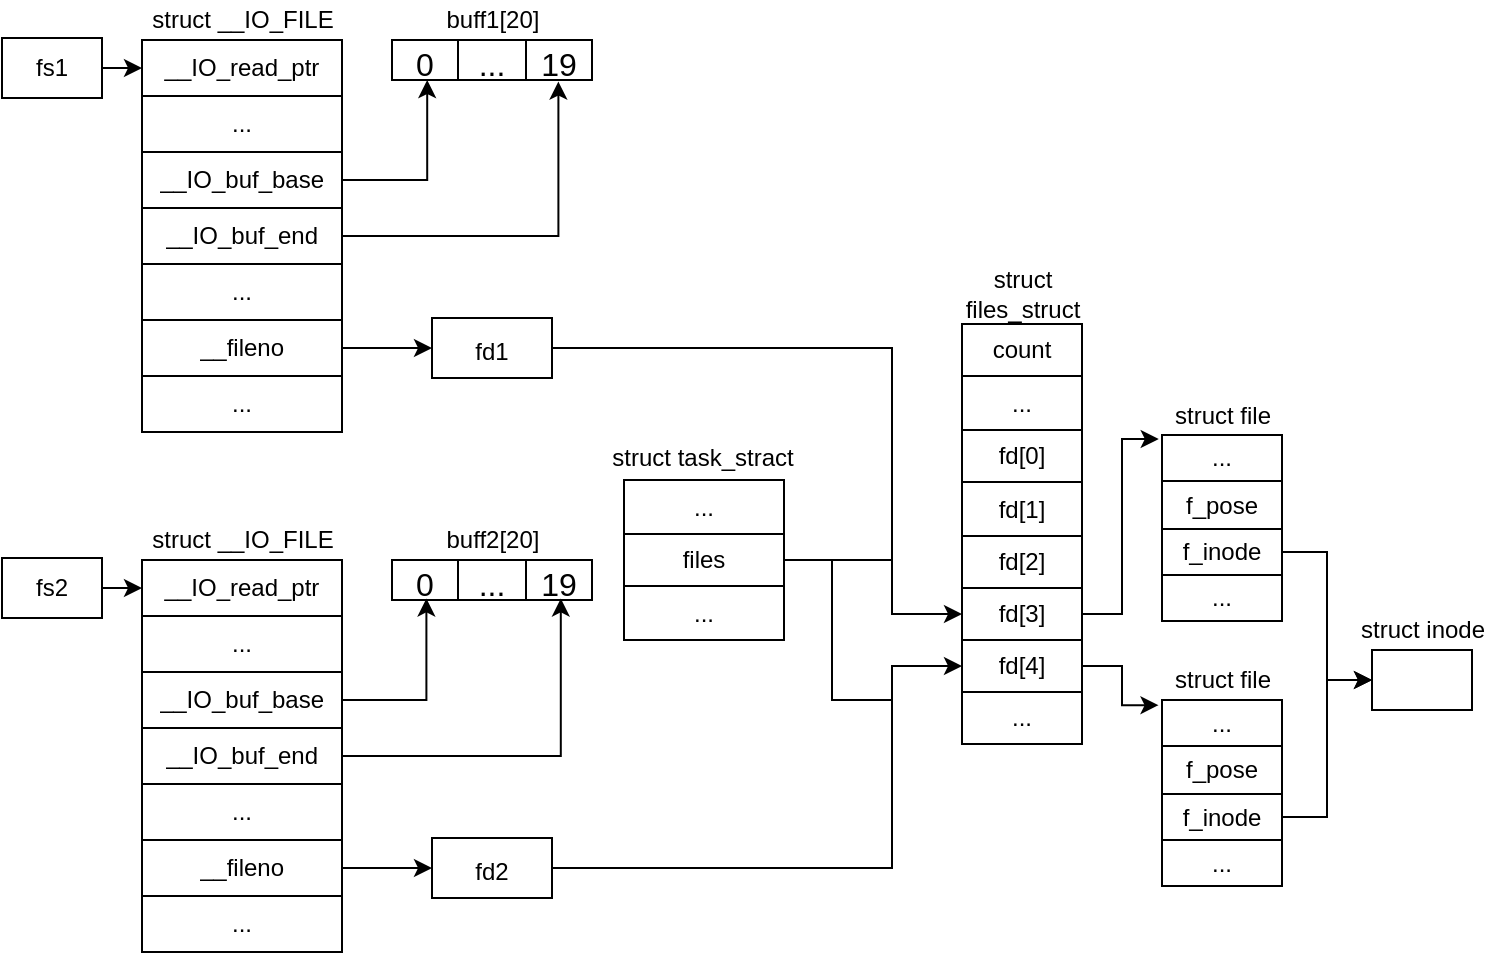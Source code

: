 <mxfile version="17.5.0" type="device" pages="3"><diagram id="KUBTNy7NzjzKY2I55pv3" name="test"><mxGraphModel dx="1153" dy="714" grid="1" gridSize="10" guides="1" tooltips="1" connect="1" arrows="1" fold="1" page="1" pageScale="1" pageWidth="827" pageHeight="1169" math="0" shadow="0"><root><mxCell id="0"/><mxCell id="1" parent="0"/><mxCell id="MIpu0Au7EOme2iELOS3K-1" value="" style="shape=table;html=1;whiteSpace=wrap;startSize=0;container=1;collapsible=0;childLayout=tableLayout;" vertex="1" parent="1"><mxGeometry x="75" y="70" width="100" height="196" as="geometry"/></mxCell><mxCell id="MIpu0Au7EOme2iELOS3K-2" style="shape=tableRow;horizontal=0;startSize=0;swimlaneHead=0;swimlaneBody=0;top=0;left=0;bottom=0;right=0;collapsible=0;dropTarget=0;fillColor=none;points=[[0,0.5],[1,0.5]];portConstraint=eastwest;" vertex="1" parent="MIpu0Au7EOme2iELOS3K-1"><mxGeometry width="100" height="28" as="geometry"/></mxCell><mxCell id="MIpu0Au7EOme2iELOS3K-3" value="__IO_read_ptr" style="shape=partialRectangle;html=1;whiteSpace=wrap;connectable=0;fillColor=none;top=0;left=0;bottom=0;right=0;overflow=hidden;" vertex="1" parent="MIpu0Au7EOme2iELOS3K-2"><mxGeometry width="100" height="28" as="geometry"><mxRectangle width="100" height="28" as="alternateBounds"/></mxGeometry></mxCell><mxCell id="MIpu0Au7EOme2iELOS3K-4" style="shape=tableRow;horizontal=0;startSize=0;swimlaneHead=0;swimlaneBody=0;top=0;left=0;bottom=0;right=0;collapsible=0;dropTarget=0;fillColor=none;points=[[0,0.5],[1,0.5]];portConstraint=eastwest;" vertex="1" parent="MIpu0Au7EOme2iELOS3K-1"><mxGeometry y="28" width="100" height="28" as="geometry"/></mxCell><mxCell id="MIpu0Au7EOme2iELOS3K-5" value="..." style="shape=partialRectangle;html=1;whiteSpace=wrap;connectable=0;fillColor=none;top=0;left=0;bottom=0;right=0;overflow=hidden;" vertex="1" parent="MIpu0Au7EOme2iELOS3K-4"><mxGeometry width="100" height="28" as="geometry"><mxRectangle width="100" height="28" as="alternateBounds"/></mxGeometry></mxCell><mxCell id="MIpu0Au7EOme2iELOS3K-6" style="shape=tableRow;horizontal=0;startSize=0;swimlaneHead=0;swimlaneBody=0;top=0;left=0;bottom=0;right=0;collapsible=0;dropTarget=0;fillColor=none;points=[[0,0.5],[1,0.5]];portConstraint=eastwest;" vertex="1" parent="MIpu0Au7EOme2iELOS3K-1"><mxGeometry y="56" width="100" height="28" as="geometry"/></mxCell><mxCell id="MIpu0Au7EOme2iELOS3K-7" value="__IO_buf_base" style="shape=partialRectangle;html=1;whiteSpace=wrap;connectable=0;fillColor=none;top=0;left=0;bottom=0;right=0;overflow=hidden;" vertex="1" parent="MIpu0Au7EOme2iELOS3K-6"><mxGeometry width="100" height="28" as="geometry"><mxRectangle width="100" height="28" as="alternateBounds"/></mxGeometry></mxCell><mxCell id="MIpu0Au7EOme2iELOS3K-8" value="" style="shape=tableRow;horizontal=0;startSize=0;swimlaneHead=0;swimlaneBody=0;top=0;left=0;bottom=0;right=0;collapsible=0;dropTarget=0;fillColor=none;points=[[0,0.5],[1,0.5]];portConstraint=eastwest;" vertex="1" parent="MIpu0Au7EOme2iELOS3K-1"><mxGeometry y="84" width="100" height="28" as="geometry"/></mxCell><mxCell id="MIpu0Au7EOme2iELOS3K-9" value="__IO_buf_end" style="shape=partialRectangle;html=1;whiteSpace=wrap;connectable=0;fillColor=none;top=0;left=0;bottom=0;right=0;overflow=hidden;" vertex="1" parent="MIpu0Au7EOme2iELOS3K-8"><mxGeometry width="100" height="28" as="geometry"><mxRectangle width="100" height="28" as="alternateBounds"/></mxGeometry></mxCell><mxCell id="MIpu0Au7EOme2iELOS3K-10" style="shape=tableRow;horizontal=0;startSize=0;swimlaneHead=0;swimlaneBody=0;top=0;left=0;bottom=0;right=0;collapsible=0;dropTarget=0;fillColor=none;points=[[0,0.5],[1,0.5]];portConstraint=eastwest;" vertex="1" parent="MIpu0Au7EOme2iELOS3K-1"><mxGeometry y="112" width="100" height="28" as="geometry"/></mxCell><mxCell id="MIpu0Au7EOme2iELOS3K-11" value="..." style="shape=partialRectangle;html=1;whiteSpace=wrap;connectable=0;fillColor=none;top=0;left=0;bottom=0;right=0;overflow=hidden;" vertex="1" parent="MIpu0Au7EOme2iELOS3K-10"><mxGeometry width="100" height="28" as="geometry"><mxRectangle width="100" height="28" as="alternateBounds"/></mxGeometry></mxCell><mxCell id="MIpu0Au7EOme2iELOS3K-12" value="" style="shape=tableRow;horizontal=0;startSize=0;swimlaneHead=0;swimlaneBody=0;top=0;left=0;bottom=0;right=0;collapsible=0;dropTarget=0;fillColor=none;points=[[0,0.5],[1,0.5]];portConstraint=eastwest;" vertex="1" parent="MIpu0Au7EOme2iELOS3K-1"><mxGeometry y="140" width="100" height="28" as="geometry"/></mxCell><mxCell id="MIpu0Au7EOme2iELOS3K-13" value="__fileno" style="shape=partialRectangle;html=1;whiteSpace=wrap;connectable=0;fillColor=none;top=0;left=0;bottom=0;right=0;overflow=hidden;" vertex="1" parent="MIpu0Au7EOme2iELOS3K-12"><mxGeometry width="100" height="28" as="geometry"><mxRectangle width="100" height="28" as="alternateBounds"/></mxGeometry></mxCell><mxCell id="MIpu0Au7EOme2iELOS3K-14" value="" style="shape=tableRow;horizontal=0;startSize=0;swimlaneHead=0;swimlaneBody=0;top=0;left=0;bottom=0;right=0;collapsible=0;dropTarget=0;fillColor=none;points=[[0,0.5],[1,0.5]];portConstraint=eastwest;" vertex="1" parent="MIpu0Au7EOme2iELOS3K-1"><mxGeometry y="168" width="100" height="28" as="geometry"/></mxCell><mxCell id="MIpu0Au7EOme2iELOS3K-15" value="..." style="shape=partialRectangle;html=1;whiteSpace=wrap;connectable=0;fillColor=none;top=0;left=0;bottom=0;right=0;overflow=hidden;" vertex="1" parent="MIpu0Au7EOme2iELOS3K-14"><mxGeometry width="100" height="28" as="geometry"><mxRectangle width="100" height="28" as="alternateBounds"/></mxGeometry></mxCell><mxCell id="MIpu0Au7EOme2iELOS3K-16" value="struct __IO_FILE" style="text;html=1;align=center;verticalAlign=middle;resizable=0;points=[];autosize=1;strokeColor=none;fillColor=none;" vertex="1" parent="1"><mxGeometry x="70" y="50" width="110" height="20" as="geometry"/></mxCell><mxCell id="MIpu0Au7EOme2iELOS3K-17" value="" style="shape=table;html=1;whiteSpace=wrap;startSize=0;container=1;collapsible=0;childLayout=tableLayout;" vertex="1" parent="1"><mxGeometry x="75" y="330" width="100" height="196" as="geometry"/></mxCell><mxCell id="MIpu0Au7EOme2iELOS3K-18" style="shape=tableRow;horizontal=0;startSize=0;swimlaneHead=0;swimlaneBody=0;top=0;left=0;bottom=0;right=0;collapsible=0;dropTarget=0;fillColor=none;points=[[0,0.5],[1,0.5]];portConstraint=eastwest;" vertex="1" parent="MIpu0Au7EOme2iELOS3K-17"><mxGeometry width="100" height="28" as="geometry"/></mxCell><mxCell id="MIpu0Au7EOme2iELOS3K-19" value="__IO_read_ptr" style="shape=partialRectangle;html=1;whiteSpace=wrap;connectable=0;fillColor=none;top=0;left=0;bottom=0;right=0;overflow=hidden;" vertex="1" parent="MIpu0Au7EOme2iELOS3K-18"><mxGeometry width="100" height="28" as="geometry"><mxRectangle width="100" height="28" as="alternateBounds"/></mxGeometry></mxCell><mxCell id="MIpu0Au7EOme2iELOS3K-20" style="shape=tableRow;horizontal=0;startSize=0;swimlaneHead=0;swimlaneBody=0;top=0;left=0;bottom=0;right=0;collapsible=0;dropTarget=0;fillColor=none;points=[[0,0.5],[1,0.5]];portConstraint=eastwest;" vertex="1" parent="MIpu0Au7EOme2iELOS3K-17"><mxGeometry y="28" width="100" height="28" as="geometry"/></mxCell><mxCell id="MIpu0Au7EOme2iELOS3K-21" value="..." style="shape=partialRectangle;html=1;whiteSpace=wrap;connectable=0;fillColor=none;top=0;left=0;bottom=0;right=0;overflow=hidden;" vertex="1" parent="MIpu0Au7EOme2iELOS3K-20"><mxGeometry width="100" height="28" as="geometry"><mxRectangle width="100" height="28" as="alternateBounds"/></mxGeometry></mxCell><mxCell id="MIpu0Au7EOme2iELOS3K-22" style="shape=tableRow;horizontal=0;startSize=0;swimlaneHead=0;swimlaneBody=0;top=0;left=0;bottom=0;right=0;collapsible=0;dropTarget=0;fillColor=none;points=[[0,0.5],[1,0.5]];portConstraint=eastwest;" vertex="1" parent="MIpu0Au7EOme2iELOS3K-17"><mxGeometry y="56" width="100" height="28" as="geometry"/></mxCell><mxCell id="MIpu0Au7EOme2iELOS3K-23" value="__IO_buf_base" style="shape=partialRectangle;html=1;whiteSpace=wrap;connectable=0;fillColor=none;top=0;left=0;bottom=0;right=0;overflow=hidden;" vertex="1" parent="MIpu0Au7EOme2iELOS3K-22"><mxGeometry width="100" height="28" as="geometry"><mxRectangle width="100" height="28" as="alternateBounds"/></mxGeometry></mxCell><mxCell id="MIpu0Au7EOme2iELOS3K-24" value="" style="shape=tableRow;horizontal=0;startSize=0;swimlaneHead=0;swimlaneBody=0;top=0;left=0;bottom=0;right=0;collapsible=0;dropTarget=0;fillColor=none;points=[[0,0.5],[1,0.5]];portConstraint=eastwest;" vertex="1" parent="MIpu0Au7EOme2iELOS3K-17"><mxGeometry y="84" width="100" height="28" as="geometry"/></mxCell><mxCell id="MIpu0Au7EOme2iELOS3K-25" value="__IO_buf_end" style="shape=partialRectangle;html=1;whiteSpace=wrap;connectable=0;fillColor=none;top=0;left=0;bottom=0;right=0;overflow=hidden;" vertex="1" parent="MIpu0Au7EOme2iELOS3K-24"><mxGeometry width="100" height="28" as="geometry"><mxRectangle width="100" height="28" as="alternateBounds"/></mxGeometry></mxCell><mxCell id="MIpu0Au7EOme2iELOS3K-26" style="shape=tableRow;horizontal=0;startSize=0;swimlaneHead=0;swimlaneBody=0;top=0;left=0;bottom=0;right=0;collapsible=0;dropTarget=0;fillColor=none;points=[[0,0.5],[1,0.5]];portConstraint=eastwest;" vertex="1" parent="MIpu0Au7EOme2iELOS3K-17"><mxGeometry y="112" width="100" height="28" as="geometry"/></mxCell><mxCell id="MIpu0Au7EOme2iELOS3K-27" value="..." style="shape=partialRectangle;html=1;whiteSpace=wrap;connectable=0;fillColor=none;top=0;left=0;bottom=0;right=0;overflow=hidden;" vertex="1" parent="MIpu0Au7EOme2iELOS3K-26"><mxGeometry width="100" height="28" as="geometry"><mxRectangle width="100" height="28" as="alternateBounds"/></mxGeometry></mxCell><mxCell id="MIpu0Au7EOme2iELOS3K-28" value="" style="shape=tableRow;horizontal=0;startSize=0;swimlaneHead=0;swimlaneBody=0;top=0;left=0;bottom=0;right=0;collapsible=0;dropTarget=0;fillColor=none;points=[[0,0.5],[1,0.5]];portConstraint=eastwest;" vertex="1" parent="MIpu0Au7EOme2iELOS3K-17"><mxGeometry y="140" width="100" height="28" as="geometry"/></mxCell><mxCell id="MIpu0Au7EOme2iELOS3K-29" value="__fileno" style="shape=partialRectangle;html=1;whiteSpace=wrap;connectable=0;fillColor=none;top=0;left=0;bottom=0;right=0;overflow=hidden;" vertex="1" parent="MIpu0Au7EOme2iELOS3K-28"><mxGeometry width="100" height="28" as="geometry"><mxRectangle width="100" height="28" as="alternateBounds"/></mxGeometry></mxCell><mxCell id="MIpu0Au7EOme2iELOS3K-30" value="" style="shape=tableRow;horizontal=0;startSize=0;swimlaneHead=0;swimlaneBody=0;top=0;left=0;bottom=0;right=0;collapsible=0;dropTarget=0;fillColor=none;points=[[0,0.5],[1,0.5]];portConstraint=eastwest;" vertex="1" parent="MIpu0Au7EOme2iELOS3K-17"><mxGeometry y="168" width="100" height="28" as="geometry"/></mxCell><mxCell id="MIpu0Au7EOme2iELOS3K-31" value="..." style="shape=partialRectangle;html=1;whiteSpace=wrap;connectable=0;fillColor=none;top=0;left=0;bottom=0;right=0;overflow=hidden;" vertex="1" parent="MIpu0Au7EOme2iELOS3K-30"><mxGeometry width="100" height="28" as="geometry"><mxRectangle width="100" height="28" as="alternateBounds"/></mxGeometry></mxCell><mxCell id="MIpu0Au7EOme2iELOS3K-32" value="struct __IO_FILE" style="text;html=1;align=center;verticalAlign=middle;resizable=0;points=[];autosize=1;strokeColor=none;fillColor=none;" vertex="1" parent="1"><mxGeometry x="70" y="310" width="110" height="20" as="geometry"/></mxCell><mxCell id="MIpu0Au7EOme2iELOS3K-33" value="" style="shape=table;html=1;whiteSpace=wrap;startSize=0;container=1;collapsible=0;childLayout=tableLayout;fontSize=16;" vertex="1" parent="1"><mxGeometry x="200" y="70" width="100" height="20" as="geometry"/></mxCell><mxCell id="MIpu0Au7EOme2iELOS3K-34" value="" style="shape=tableRow;horizontal=0;startSize=0;swimlaneHead=0;swimlaneBody=0;top=0;left=0;bottom=0;right=0;collapsible=0;dropTarget=0;fillColor=none;points=[[0,0.5],[1,0.5]];portConstraint=eastwest;fontSize=16;" vertex="1" parent="MIpu0Au7EOme2iELOS3K-33"><mxGeometry width="100" height="20" as="geometry"/></mxCell><mxCell id="MIpu0Au7EOme2iELOS3K-35" value="0" style="shape=partialRectangle;html=1;whiteSpace=wrap;connectable=0;fillColor=none;top=0;left=0;bottom=0;right=0;overflow=hidden;fontSize=16;" vertex="1" parent="MIpu0Au7EOme2iELOS3K-34"><mxGeometry width="33" height="20" as="geometry"><mxRectangle width="33" height="20" as="alternateBounds"/></mxGeometry></mxCell><mxCell id="MIpu0Au7EOme2iELOS3K-36" value="..." style="shape=partialRectangle;html=1;whiteSpace=wrap;connectable=0;fillColor=none;top=0;left=0;bottom=0;right=0;overflow=hidden;fontSize=16;" vertex="1" parent="MIpu0Au7EOme2iELOS3K-34"><mxGeometry x="33" width="34" height="20" as="geometry"><mxRectangle width="34" height="20" as="alternateBounds"/></mxGeometry></mxCell><mxCell id="MIpu0Au7EOme2iELOS3K-37" value="19" style="shape=partialRectangle;html=1;whiteSpace=wrap;connectable=0;fillColor=none;top=0;left=0;bottom=0;right=0;overflow=hidden;fontSize=16;" vertex="1" parent="MIpu0Au7EOme2iELOS3K-34"><mxGeometry x="67" width="33" height="20" as="geometry"><mxRectangle width="33" height="20" as="alternateBounds"/></mxGeometry></mxCell><mxCell id="MIpu0Au7EOme2iELOS3K-38" style="edgeStyle=orthogonalEdgeStyle;rounded=0;orthogonalLoop=1;jettySize=auto;html=1;exitX=1;exitY=0.5;exitDx=0;exitDy=0;fontSize=16;entryX=0.176;entryY=1;entryDx=0;entryDy=0;entryPerimeter=0;" edge="1" parent="1" source="MIpu0Au7EOme2iELOS3K-6" target="MIpu0Au7EOme2iELOS3K-34"><mxGeometry relative="1" as="geometry"><mxPoint x="230" y="110" as="targetPoint"/></mxGeometry></mxCell><mxCell id="MIpu0Au7EOme2iELOS3K-39" style="edgeStyle=orthogonalEdgeStyle;rounded=0;orthogonalLoop=1;jettySize=auto;html=1;exitX=1;exitY=0.5;exitDx=0;exitDy=0;entryX=0.832;entryY=1.04;entryDx=0;entryDy=0;entryPerimeter=0;fontSize=16;" edge="1" parent="1" source="MIpu0Au7EOme2iELOS3K-8" target="MIpu0Au7EOme2iELOS3K-34"><mxGeometry relative="1" as="geometry"/></mxCell><mxCell id="MIpu0Au7EOme2iELOS3K-40" value="" style="shape=table;html=1;whiteSpace=wrap;startSize=0;container=1;collapsible=0;childLayout=tableLayout;fontSize=16;" vertex="1" parent="1"><mxGeometry x="200" y="330" width="100" height="20" as="geometry"/></mxCell><mxCell id="MIpu0Au7EOme2iELOS3K-41" value="" style="shape=tableRow;horizontal=0;startSize=0;swimlaneHead=0;swimlaneBody=0;top=0;left=0;bottom=0;right=0;collapsible=0;dropTarget=0;fillColor=none;points=[[0,0.5],[1,0.5]];portConstraint=eastwest;fontSize=16;" vertex="1" parent="MIpu0Au7EOme2iELOS3K-40"><mxGeometry width="100" height="20" as="geometry"/></mxCell><mxCell id="MIpu0Au7EOme2iELOS3K-42" value="0" style="shape=partialRectangle;html=1;whiteSpace=wrap;connectable=0;fillColor=none;top=0;left=0;bottom=0;right=0;overflow=hidden;fontSize=16;" vertex="1" parent="MIpu0Au7EOme2iELOS3K-41"><mxGeometry width="33" height="20" as="geometry"><mxRectangle width="33" height="20" as="alternateBounds"/></mxGeometry></mxCell><mxCell id="MIpu0Au7EOme2iELOS3K-43" value="..." style="shape=partialRectangle;html=1;whiteSpace=wrap;connectable=0;fillColor=none;top=0;left=0;bottom=0;right=0;overflow=hidden;fontSize=16;" vertex="1" parent="MIpu0Au7EOme2iELOS3K-41"><mxGeometry x="33" width="34" height="20" as="geometry"><mxRectangle width="34" height="20" as="alternateBounds"/></mxGeometry></mxCell><mxCell id="MIpu0Au7EOme2iELOS3K-44" value="19" style="shape=partialRectangle;html=1;whiteSpace=wrap;connectable=0;fillColor=none;top=0;left=0;bottom=0;right=0;overflow=hidden;fontSize=16;" vertex="1" parent="MIpu0Au7EOme2iELOS3K-41"><mxGeometry x="67" width="33" height="20" as="geometry"><mxRectangle width="33" height="20" as="alternateBounds"/></mxGeometry></mxCell><mxCell id="MIpu0Au7EOme2iELOS3K-45" style="edgeStyle=orthogonalEdgeStyle;rounded=0;orthogonalLoop=1;jettySize=auto;html=1;exitX=1;exitY=0.5;exitDx=0;exitDy=0;entryX=0.172;entryY=0.96;entryDx=0;entryDy=0;entryPerimeter=0;fontSize=16;" edge="1" parent="1" source="MIpu0Au7EOme2iELOS3K-22" target="MIpu0Au7EOme2iELOS3K-40"><mxGeometry relative="1" as="geometry"/></mxCell><mxCell id="MIpu0Au7EOme2iELOS3K-46" style="edgeStyle=orthogonalEdgeStyle;rounded=0;orthogonalLoop=1;jettySize=auto;html=1;exitX=1;exitY=0.5;exitDx=0;exitDy=0;entryX=0.844;entryY=0.96;entryDx=0;entryDy=0;entryPerimeter=0;fontSize=16;" edge="1" parent="1" source="MIpu0Au7EOme2iELOS3K-24" target="MIpu0Au7EOme2iELOS3K-41"><mxGeometry relative="1" as="geometry"/></mxCell><mxCell id="MIpu0Au7EOme2iELOS3K-100" style="edgeStyle=orthogonalEdgeStyle;rounded=0;orthogonalLoop=1;jettySize=auto;html=1;exitX=1;exitY=0.5;exitDx=0;exitDy=0;entryX=0;entryY=0.5;entryDx=0;entryDy=0;fontSize=12;" edge="1" parent="1" source="MIpu0Au7EOme2iELOS3K-48" target="MIpu0Au7EOme2iELOS3K-76"><mxGeometry relative="1" as="geometry"><Array as="points"><mxPoint x="450" y="224"/><mxPoint x="450" y="357"/></Array></mxGeometry></mxCell><mxCell id="MIpu0Au7EOme2iELOS3K-48" value="&lt;font style=&quot;font-size: 12px&quot;&gt;fd1&lt;/font&gt;" style="rounded=0;whiteSpace=wrap;html=1;fontSize=16;" vertex="1" parent="1"><mxGeometry x="220" y="209" width="60" height="30" as="geometry"/></mxCell><mxCell id="MIpu0Au7EOme2iELOS3K-51" value="buff1[20]" style="text;html=1;align=center;verticalAlign=middle;resizable=0;points=[];autosize=1;strokeColor=none;fillColor=none;fontSize=12;" vertex="1" parent="1"><mxGeometry x="220" y="50" width="60" height="20" as="geometry"/></mxCell><mxCell id="MIpu0Au7EOme2iELOS3K-52" value="buff2[20]" style="text;html=1;align=center;verticalAlign=middle;resizable=0;points=[];autosize=1;strokeColor=none;fillColor=none;fontSize=12;" vertex="1" parent="1"><mxGeometry x="220" y="310" width="60" height="20" as="geometry"/></mxCell><mxCell id="MIpu0Au7EOme2iELOS3K-53" style="edgeStyle=orthogonalEdgeStyle;rounded=0;orthogonalLoop=1;jettySize=auto;html=1;exitX=1;exitY=0.5;exitDx=0;exitDy=0;entryX=0;entryY=0.5;entryDx=0;entryDy=0;fontSize=12;" edge="1" parent="1" source="MIpu0Au7EOme2iELOS3K-54" target="MIpu0Au7EOme2iELOS3K-2"><mxGeometry relative="1" as="geometry"/></mxCell><mxCell id="MIpu0Au7EOme2iELOS3K-54" value="fs1" style="rounded=0;whiteSpace=wrap;html=1;fontSize=12;" vertex="1" parent="1"><mxGeometry x="5" y="69" width="50" height="30" as="geometry"/></mxCell><mxCell id="MIpu0Au7EOme2iELOS3K-55" style="edgeStyle=orthogonalEdgeStyle;rounded=0;orthogonalLoop=1;jettySize=auto;html=1;exitX=1;exitY=0.5;exitDx=0;exitDy=0;entryX=0;entryY=0.5;entryDx=0;entryDy=0;fontSize=12;" edge="1" parent="1" source="MIpu0Au7EOme2iELOS3K-56" target="MIpu0Au7EOme2iELOS3K-18"><mxGeometry relative="1" as="geometry"/></mxCell><mxCell id="MIpu0Au7EOme2iELOS3K-56" value="fs2" style="rounded=0;whiteSpace=wrap;html=1;fontSize=12;" vertex="1" parent="1"><mxGeometry x="5" y="329" width="50" height="30" as="geometry"/></mxCell><mxCell id="MIpu0Au7EOme2iELOS3K-57" value="" style="shape=table;html=1;whiteSpace=wrap;startSize=0;container=1;collapsible=0;childLayout=tableLayout;fontSize=12;" vertex="1" parent="1"><mxGeometry x="316" y="290" width="80" height="80" as="geometry"/></mxCell><mxCell id="MIpu0Au7EOme2iELOS3K-58" value="" style="shape=tableRow;horizontal=0;startSize=0;swimlaneHead=0;swimlaneBody=0;top=0;left=0;bottom=0;right=0;collapsible=0;dropTarget=0;fillColor=none;points=[[0,0.5],[1,0.5]];portConstraint=eastwest;fontSize=12;" vertex="1" parent="MIpu0Au7EOme2iELOS3K-57"><mxGeometry width="80" height="27" as="geometry"/></mxCell><mxCell id="MIpu0Au7EOme2iELOS3K-59" value="..." style="shape=partialRectangle;html=1;whiteSpace=wrap;connectable=0;fillColor=none;top=0;left=0;bottom=0;right=0;overflow=hidden;fontSize=12;" vertex="1" parent="MIpu0Au7EOme2iELOS3K-58"><mxGeometry width="80" height="27" as="geometry"><mxRectangle width="80" height="27" as="alternateBounds"/></mxGeometry></mxCell><mxCell id="MIpu0Au7EOme2iELOS3K-60" value="" style="shape=tableRow;horizontal=0;startSize=0;swimlaneHead=0;swimlaneBody=0;top=0;left=0;bottom=0;right=0;collapsible=0;dropTarget=0;fillColor=none;points=[[0,0.5],[1,0.5]];portConstraint=eastwest;fontSize=12;" vertex="1" parent="MIpu0Au7EOme2iELOS3K-57"><mxGeometry y="27" width="80" height="26" as="geometry"/></mxCell><mxCell id="MIpu0Au7EOme2iELOS3K-61" value="files" style="shape=partialRectangle;html=1;whiteSpace=wrap;connectable=0;fillColor=none;top=0;left=0;bottom=0;right=0;overflow=hidden;fontSize=12;" vertex="1" parent="MIpu0Au7EOme2iELOS3K-60"><mxGeometry width="80" height="26" as="geometry"><mxRectangle width="80" height="26" as="alternateBounds"/></mxGeometry></mxCell><mxCell id="MIpu0Au7EOme2iELOS3K-62" value="" style="shape=tableRow;horizontal=0;startSize=0;swimlaneHead=0;swimlaneBody=0;top=0;left=0;bottom=0;right=0;collapsible=0;dropTarget=0;fillColor=none;points=[[0,0.5],[1,0.5]];portConstraint=eastwest;fontSize=12;" vertex="1" parent="MIpu0Au7EOme2iELOS3K-57"><mxGeometry y="53" width="80" height="27" as="geometry"/></mxCell><mxCell id="MIpu0Au7EOme2iELOS3K-63" value="..." style="shape=partialRectangle;html=1;whiteSpace=wrap;connectable=0;fillColor=none;top=0;left=0;bottom=0;right=0;overflow=hidden;fontSize=12;" vertex="1" parent="MIpu0Au7EOme2iELOS3K-62"><mxGeometry width="80" height="27" as="geometry"><mxRectangle width="80" height="27" as="alternateBounds"/></mxGeometry></mxCell><mxCell id="MIpu0Au7EOme2iELOS3K-64" value="struct task_stract" style="text;html=1;align=center;verticalAlign=middle;resizable=0;points=[];autosize=1;strokeColor=none;fillColor=none;fontSize=12;" vertex="1" parent="1"><mxGeometry x="300" y="269" width="110" height="20" as="geometry"/></mxCell><mxCell id="MIpu0Au7EOme2iELOS3K-65" value="" style="shape=table;html=1;whiteSpace=wrap;startSize=0;container=1;collapsible=0;childLayout=tableLayout;fontSize=12;" vertex="1" parent="1"><mxGeometry x="485" y="212" width="60" height="210" as="geometry"/></mxCell><mxCell id="MIpu0Au7EOme2iELOS3K-66" value="" style="shape=tableRow;horizontal=0;startSize=0;swimlaneHead=0;swimlaneBody=0;top=0;left=0;bottom=0;right=0;collapsible=0;dropTarget=0;fillColor=none;points=[[0,0.5],[1,0.5]];portConstraint=eastwest;fontSize=12;" vertex="1" parent="MIpu0Au7EOme2iELOS3K-65"><mxGeometry width="60" height="26" as="geometry"/></mxCell><mxCell id="MIpu0Au7EOme2iELOS3K-67" value="count" style="shape=partialRectangle;html=1;whiteSpace=wrap;connectable=0;fillColor=none;top=0;left=0;bottom=0;right=0;overflow=hidden;fontSize=12;" vertex="1" parent="MIpu0Au7EOme2iELOS3K-66"><mxGeometry width="60" height="26" as="geometry"><mxRectangle width="60" height="26" as="alternateBounds"/></mxGeometry></mxCell><mxCell id="MIpu0Au7EOme2iELOS3K-68" value="" style="shape=tableRow;horizontal=0;startSize=0;swimlaneHead=0;swimlaneBody=0;top=0;left=0;bottom=0;right=0;collapsible=0;dropTarget=0;fillColor=none;points=[[0,0.5],[1,0.5]];portConstraint=eastwest;fontSize=12;" vertex="1" parent="MIpu0Au7EOme2iELOS3K-65"><mxGeometry y="26" width="60" height="27" as="geometry"/></mxCell><mxCell id="MIpu0Au7EOme2iELOS3K-69" value="..." style="shape=partialRectangle;html=1;whiteSpace=wrap;connectable=0;fillColor=none;top=0;left=0;bottom=0;right=0;overflow=hidden;fontSize=12;" vertex="1" parent="MIpu0Au7EOme2iELOS3K-68"><mxGeometry width="60" height="27" as="geometry"><mxRectangle width="60" height="27" as="alternateBounds"/></mxGeometry></mxCell><mxCell id="MIpu0Au7EOme2iELOS3K-70" value="" style="shape=tableRow;horizontal=0;startSize=0;swimlaneHead=0;swimlaneBody=0;top=0;left=0;bottom=0;right=0;collapsible=0;dropTarget=0;fillColor=none;points=[[0,0.5],[1,0.5]];portConstraint=eastwest;fontSize=12;" vertex="1" parent="MIpu0Au7EOme2iELOS3K-65"><mxGeometry y="53" width="60" height="26" as="geometry"/></mxCell><mxCell id="MIpu0Au7EOme2iELOS3K-71" value="fd[0]" style="shape=partialRectangle;html=1;whiteSpace=wrap;connectable=0;fillColor=none;top=0;left=0;bottom=0;right=0;overflow=hidden;fontSize=12;" vertex="1" parent="MIpu0Au7EOme2iELOS3K-70"><mxGeometry width="60" height="26" as="geometry"><mxRectangle width="60" height="26" as="alternateBounds"/></mxGeometry></mxCell><mxCell id="MIpu0Au7EOme2iELOS3K-72" style="shape=tableRow;horizontal=0;startSize=0;swimlaneHead=0;swimlaneBody=0;top=0;left=0;bottom=0;right=0;collapsible=0;dropTarget=0;fillColor=none;points=[[0,0.5],[1,0.5]];portConstraint=eastwest;fontSize=12;" vertex="1" parent="MIpu0Au7EOme2iELOS3K-65"><mxGeometry y="79" width="60" height="27" as="geometry"/></mxCell><mxCell id="MIpu0Au7EOme2iELOS3K-73" value="fd[1]" style="shape=partialRectangle;html=1;whiteSpace=wrap;connectable=0;fillColor=none;top=0;left=0;bottom=0;right=0;overflow=hidden;fontSize=12;" vertex="1" parent="MIpu0Au7EOme2iELOS3K-72"><mxGeometry width="60" height="27" as="geometry"><mxRectangle width="60" height="27" as="alternateBounds"/></mxGeometry></mxCell><mxCell id="MIpu0Au7EOme2iELOS3K-74" style="shape=tableRow;horizontal=0;startSize=0;swimlaneHead=0;swimlaneBody=0;top=0;left=0;bottom=0;right=0;collapsible=0;dropTarget=0;fillColor=none;points=[[0,0.5],[1,0.5]];portConstraint=eastwest;fontSize=12;" vertex="1" parent="MIpu0Au7EOme2iELOS3K-65"><mxGeometry y="106" width="60" height="26" as="geometry"/></mxCell><mxCell id="MIpu0Au7EOme2iELOS3K-75" value="fd[2]" style="shape=partialRectangle;html=1;whiteSpace=wrap;connectable=0;fillColor=none;top=0;left=0;bottom=0;right=0;overflow=hidden;fontSize=12;" vertex="1" parent="MIpu0Au7EOme2iELOS3K-74"><mxGeometry width="60" height="26" as="geometry"><mxRectangle width="60" height="26" as="alternateBounds"/></mxGeometry></mxCell><mxCell id="MIpu0Au7EOme2iELOS3K-76" style="shape=tableRow;horizontal=0;startSize=0;swimlaneHead=0;swimlaneBody=0;top=0;left=0;bottom=0;right=0;collapsible=0;dropTarget=0;fillColor=none;points=[[0,0.5],[1,0.5]];portConstraint=eastwest;fontSize=12;" vertex="1" parent="MIpu0Au7EOme2iELOS3K-65"><mxGeometry y="132" width="60" height="26" as="geometry"/></mxCell><mxCell id="MIpu0Au7EOme2iELOS3K-77" value="fd[3]" style="shape=partialRectangle;html=1;whiteSpace=wrap;connectable=0;fillColor=none;top=0;left=0;bottom=0;right=0;overflow=hidden;fontSize=12;" vertex="1" parent="MIpu0Au7EOme2iELOS3K-76"><mxGeometry width="60" height="26" as="geometry"><mxRectangle width="60" height="26" as="alternateBounds"/></mxGeometry></mxCell><mxCell id="MIpu0Au7EOme2iELOS3K-102" style="shape=tableRow;horizontal=0;startSize=0;swimlaneHead=0;swimlaneBody=0;top=0;left=0;bottom=0;right=0;collapsible=0;dropTarget=0;fillColor=none;points=[[0,0.5],[1,0.5]];portConstraint=eastwest;fontSize=12;" vertex="1" parent="MIpu0Au7EOme2iELOS3K-65"><mxGeometry y="158" width="60" height="26" as="geometry"/></mxCell><mxCell id="MIpu0Au7EOme2iELOS3K-103" value="fd[4]" style="shape=partialRectangle;html=1;whiteSpace=wrap;connectable=0;fillColor=none;top=0;left=0;bottom=0;right=0;overflow=hidden;fontSize=12;" vertex="1" parent="MIpu0Au7EOme2iELOS3K-102"><mxGeometry width="60" height="26" as="geometry"><mxRectangle width="60" height="26" as="alternateBounds"/></mxGeometry></mxCell><mxCell id="MIpu0Au7EOme2iELOS3K-78" style="shape=tableRow;horizontal=0;startSize=0;swimlaneHead=0;swimlaneBody=0;top=0;left=0;bottom=0;right=0;collapsible=0;dropTarget=0;fillColor=none;points=[[0,0.5],[1,0.5]];portConstraint=eastwest;fontSize=12;" vertex="1" parent="MIpu0Au7EOme2iELOS3K-65"><mxGeometry y="184" width="60" height="26" as="geometry"/></mxCell><mxCell id="MIpu0Au7EOme2iELOS3K-79" value="..." style="shape=partialRectangle;html=1;whiteSpace=wrap;connectable=0;fillColor=none;top=0;left=0;bottom=0;right=0;overflow=hidden;fontSize=12;" vertex="1" parent="MIpu0Au7EOme2iELOS3K-78"><mxGeometry width="60" height="26" as="geometry"><mxRectangle width="60" height="26" as="alternateBounds"/></mxGeometry></mxCell><mxCell id="MIpu0Au7EOme2iELOS3K-80" value="struct&lt;br&gt;files_struct" style="text;html=1;align=center;verticalAlign=middle;resizable=0;points=[];autosize=1;strokeColor=none;fillColor=none;fontSize=12;" vertex="1" parent="1"><mxGeometry x="480" y="182" width="70" height="30" as="geometry"/></mxCell><mxCell id="MIpu0Au7EOme2iELOS3K-82" value="" style="shape=table;html=1;whiteSpace=wrap;startSize=0;container=1;collapsible=0;childLayout=tableLayout;fontSize=12;" vertex="1" parent="1"><mxGeometry x="585" y="267.5" width="60" height="93" as="geometry"/></mxCell><mxCell id="MIpu0Au7EOme2iELOS3K-83" value="" style="shape=tableRow;horizontal=0;startSize=0;swimlaneHead=0;swimlaneBody=0;top=0;left=0;bottom=0;right=0;collapsible=0;dropTarget=0;fillColor=none;points=[[0,0.5],[1,0.5]];portConstraint=eastwest;fontSize=12;" vertex="1" parent="MIpu0Au7EOme2iELOS3K-82"><mxGeometry width="60" height="23" as="geometry"/></mxCell><mxCell id="MIpu0Au7EOme2iELOS3K-84" value="..." style="shape=partialRectangle;html=1;whiteSpace=wrap;connectable=0;fillColor=none;top=0;left=0;bottom=0;right=0;overflow=hidden;fontSize=12;" vertex="1" parent="MIpu0Au7EOme2iELOS3K-83"><mxGeometry width="60" height="23" as="geometry"><mxRectangle width="60" height="23" as="alternateBounds"/></mxGeometry></mxCell><mxCell id="MIpu0Au7EOme2iELOS3K-85" value="" style="shape=tableRow;horizontal=0;startSize=0;swimlaneHead=0;swimlaneBody=0;top=0;left=0;bottom=0;right=0;collapsible=0;dropTarget=0;fillColor=none;points=[[0,0.5],[1,0.5]];portConstraint=eastwest;fontSize=12;" vertex="1" parent="MIpu0Au7EOme2iELOS3K-82"><mxGeometry y="23" width="60" height="24" as="geometry"/></mxCell><mxCell id="MIpu0Au7EOme2iELOS3K-86" value="f_pose" style="shape=partialRectangle;html=1;whiteSpace=wrap;connectable=0;fillColor=none;top=0;left=0;bottom=0;right=0;overflow=hidden;fontSize=12;" vertex="1" parent="MIpu0Au7EOme2iELOS3K-85"><mxGeometry width="60" height="24" as="geometry"><mxRectangle width="60" height="24" as="alternateBounds"/></mxGeometry></mxCell><mxCell id="MIpu0Au7EOme2iELOS3K-87" value="" style="shape=tableRow;horizontal=0;startSize=0;swimlaneHead=0;swimlaneBody=0;top=0;left=0;bottom=0;right=0;collapsible=0;dropTarget=0;fillColor=none;points=[[0,0.5],[1,0.5]];portConstraint=eastwest;fontSize=12;" vertex="1" parent="MIpu0Au7EOme2iELOS3K-82"><mxGeometry y="47" width="60" height="23" as="geometry"/></mxCell><mxCell id="MIpu0Au7EOme2iELOS3K-88" value="f_inode" style="shape=partialRectangle;html=1;whiteSpace=wrap;connectable=0;fillColor=none;top=0;left=0;bottom=0;right=0;overflow=hidden;fontSize=12;" vertex="1" parent="MIpu0Au7EOme2iELOS3K-87"><mxGeometry width="60" height="23" as="geometry"><mxRectangle width="60" height="23" as="alternateBounds"/></mxGeometry></mxCell><mxCell id="MIpu0Au7EOme2iELOS3K-89" style="shape=tableRow;horizontal=0;startSize=0;swimlaneHead=0;swimlaneBody=0;top=0;left=0;bottom=0;right=0;collapsible=0;dropTarget=0;fillColor=none;points=[[0,0.5],[1,0.5]];portConstraint=eastwest;fontSize=12;" vertex="1" parent="MIpu0Au7EOme2iELOS3K-82"><mxGeometry y="70" width="60" height="23" as="geometry"/></mxCell><mxCell id="MIpu0Au7EOme2iELOS3K-90" value="..." style="shape=partialRectangle;html=1;whiteSpace=wrap;connectable=0;fillColor=none;top=0;left=0;bottom=0;right=0;overflow=hidden;fontSize=12;" vertex="1" parent="MIpu0Au7EOme2iELOS3K-89"><mxGeometry width="60" height="23" as="geometry"><mxRectangle width="60" height="23" as="alternateBounds"/></mxGeometry></mxCell><mxCell id="MIpu0Au7EOme2iELOS3K-91" value="struct file" style="text;html=1;align=center;verticalAlign=middle;resizable=0;points=[];autosize=1;strokeColor=none;fillColor=none;fontSize=12;" vertex="1" parent="1"><mxGeometry x="585" y="247.5" width="60" height="20" as="geometry"/></mxCell><mxCell id="MIpu0Au7EOme2iELOS3K-92" style="edgeStyle=orthogonalEdgeStyle;rounded=0;orthogonalLoop=1;jettySize=auto;html=1;exitX=1;exitY=0.5;exitDx=0;exitDy=0;entryX=-0.027;entryY=0.087;entryDx=0;entryDy=0;entryPerimeter=0;fontSize=12;" edge="1" parent="1" source="MIpu0Au7EOme2iELOS3K-76" target="MIpu0Au7EOme2iELOS3K-83"><mxGeometry relative="1" as="geometry"/></mxCell><mxCell id="MIpu0Au7EOme2iELOS3K-93" value="" style="rounded=0;whiteSpace=wrap;html=1;fontSize=12;" vertex="1" parent="1"><mxGeometry x="690" y="375" width="50" height="30" as="geometry"/></mxCell><mxCell id="MIpu0Au7EOme2iELOS3K-94" style="edgeStyle=orthogonalEdgeStyle;rounded=0;orthogonalLoop=1;jettySize=auto;html=1;exitX=1;exitY=0.5;exitDx=0;exitDy=0;entryX=0;entryY=0.5;entryDx=0;entryDy=0;fontSize=12;" edge="1" parent="1" source="MIpu0Au7EOme2iELOS3K-87" target="MIpu0Au7EOme2iELOS3K-93"><mxGeometry relative="1" as="geometry"/></mxCell><mxCell id="MIpu0Au7EOme2iELOS3K-95" value="struct inode" style="text;html=1;align=center;verticalAlign=middle;resizable=0;points=[];autosize=1;strokeColor=none;fillColor=none;fontSize=12;" vertex="1" parent="1"><mxGeometry x="675" y="355" width="80" height="20" as="geometry"/></mxCell><mxCell id="MIpu0Au7EOme2iELOS3K-104" style="edgeStyle=orthogonalEdgeStyle;rounded=0;orthogonalLoop=1;jettySize=auto;html=1;exitX=1;exitY=0.5;exitDx=0;exitDy=0;entryX=0;entryY=0.5;entryDx=0;entryDy=0;fontSize=12;" edge="1" parent="1" source="MIpu0Au7EOme2iELOS3K-96" target="MIpu0Au7EOme2iELOS3K-102"><mxGeometry relative="1" as="geometry"><Array as="points"><mxPoint x="450" y="484"/><mxPoint x="450" y="383"/></Array></mxGeometry></mxCell><mxCell id="MIpu0Au7EOme2iELOS3K-96" value="&lt;font style=&quot;font-size: 12px&quot;&gt;fd2&lt;/font&gt;" style="rounded=0;whiteSpace=wrap;html=1;fontSize=16;" vertex="1" parent="1"><mxGeometry x="220" y="469" width="60" height="30" as="geometry"/></mxCell><mxCell id="MIpu0Au7EOme2iELOS3K-98" style="edgeStyle=orthogonalEdgeStyle;rounded=0;orthogonalLoop=1;jettySize=auto;html=1;exitX=1;exitY=0.5;exitDx=0;exitDy=0;entryX=0;entryY=0.5;entryDx=0;entryDy=0;fontSize=12;" edge="1" parent="1" source="MIpu0Au7EOme2iELOS3K-12" target="MIpu0Au7EOme2iELOS3K-48"><mxGeometry relative="1" as="geometry"/></mxCell><mxCell id="MIpu0Au7EOme2iELOS3K-99" style="edgeStyle=orthogonalEdgeStyle;rounded=0;orthogonalLoop=1;jettySize=auto;html=1;exitX=1;exitY=0.5;exitDx=0;exitDy=0;entryX=0;entryY=0.5;entryDx=0;entryDy=0;fontSize=12;" edge="1" parent="1" source="MIpu0Au7EOme2iELOS3K-28" target="MIpu0Au7EOme2iELOS3K-96"><mxGeometry relative="1" as="geometry"/></mxCell><mxCell id="MIpu0Au7EOme2iELOS3K-106" value="" style="endArrow=none;html=1;rounded=0;fontSize=12;exitX=1;exitY=0.5;exitDx=0;exitDy=0;" edge="1" parent="1" source="MIpu0Au7EOme2iELOS3K-60"><mxGeometry width="50" height="50" relative="1" as="geometry"><mxPoint x="420" y="340" as="sourcePoint"/><mxPoint x="450" y="330" as="targetPoint"/></mxGeometry></mxCell><mxCell id="MIpu0Au7EOme2iELOS3K-107" value="" style="endArrow=none;html=1;rounded=0;fontSize=12;exitX=1;exitY=0.5;exitDx=0;exitDy=0;" edge="1" parent="1" source="MIpu0Au7EOme2iELOS3K-60"><mxGeometry width="50" height="50" relative="1" as="geometry"><mxPoint x="420" y="340" as="sourcePoint"/><mxPoint x="450" y="400" as="targetPoint"/><Array as="points"><mxPoint x="420" y="330"/><mxPoint x="420" y="400"/></Array></mxGeometry></mxCell><mxCell id="MIpu0Au7EOme2iELOS3K-108" value="" style="shape=table;html=1;whiteSpace=wrap;startSize=0;container=1;collapsible=0;childLayout=tableLayout;fontSize=12;" vertex="1" parent="1"><mxGeometry x="585" y="400" width="60" height="93" as="geometry"/></mxCell><mxCell id="MIpu0Au7EOme2iELOS3K-109" value="" style="shape=tableRow;horizontal=0;startSize=0;swimlaneHead=0;swimlaneBody=0;top=0;left=0;bottom=0;right=0;collapsible=0;dropTarget=0;fillColor=none;points=[[0,0.5],[1,0.5]];portConstraint=eastwest;fontSize=12;" vertex="1" parent="MIpu0Au7EOme2iELOS3K-108"><mxGeometry width="60" height="23" as="geometry"/></mxCell><mxCell id="MIpu0Au7EOme2iELOS3K-110" value="..." style="shape=partialRectangle;html=1;whiteSpace=wrap;connectable=0;fillColor=none;top=0;left=0;bottom=0;right=0;overflow=hidden;fontSize=12;" vertex="1" parent="MIpu0Au7EOme2iELOS3K-109"><mxGeometry width="60" height="23" as="geometry"><mxRectangle width="60" height="23" as="alternateBounds"/></mxGeometry></mxCell><mxCell id="MIpu0Au7EOme2iELOS3K-111" value="" style="shape=tableRow;horizontal=0;startSize=0;swimlaneHead=0;swimlaneBody=0;top=0;left=0;bottom=0;right=0;collapsible=0;dropTarget=0;fillColor=none;points=[[0,0.5],[1,0.5]];portConstraint=eastwest;fontSize=12;" vertex="1" parent="MIpu0Au7EOme2iELOS3K-108"><mxGeometry y="23" width="60" height="24" as="geometry"/></mxCell><mxCell id="MIpu0Au7EOme2iELOS3K-112" value="f_pose" style="shape=partialRectangle;html=1;whiteSpace=wrap;connectable=0;fillColor=none;top=0;left=0;bottom=0;right=0;overflow=hidden;fontSize=12;" vertex="1" parent="MIpu0Au7EOme2iELOS3K-111"><mxGeometry width="60" height="24" as="geometry"><mxRectangle width="60" height="24" as="alternateBounds"/></mxGeometry></mxCell><mxCell id="MIpu0Au7EOme2iELOS3K-113" value="" style="shape=tableRow;horizontal=0;startSize=0;swimlaneHead=0;swimlaneBody=0;top=0;left=0;bottom=0;right=0;collapsible=0;dropTarget=0;fillColor=none;points=[[0,0.5],[1,0.5]];portConstraint=eastwest;fontSize=12;" vertex="1" parent="MIpu0Au7EOme2iELOS3K-108"><mxGeometry y="47" width="60" height="23" as="geometry"/></mxCell><mxCell id="MIpu0Au7EOme2iELOS3K-114" value="f_inode" style="shape=partialRectangle;html=1;whiteSpace=wrap;connectable=0;fillColor=none;top=0;left=0;bottom=0;right=0;overflow=hidden;fontSize=12;" vertex="1" parent="MIpu0Au7EOme2iELOS3K-113"><mxGeometry width="60" height="23" as="geometry"><mxRectangle width="60" height="23" as="alternateBounds"/></mxGeometry></mxCell><mxCell id="MIpu0Au7EOme2iELOS3K-115" style="shape=tableRow;horizontal=0;startSize=0;swimlaneHead=0;swimlaneBody=0;top=0;left=0;bottom=0;right=0;collapsible=0;dropTarget=0;fillColor=none;points=[[0,0.5],[1,0.5]];portConstraint=eastwest;fontSize=12;" vertex="1" parent="MIpu0Au7EOme2iELOS3K-108"><mxGeometry y="70" width="60" height="23" as="geometry"/></mxCell><mxCell id="MIpu0Au7EOme2iELOS3K-116" value="..." style="shape=partialRectangle;html=1;whiteSpace=wrap;connectable=0;fillColor=none;top=0;left=0;bottom=0;right=0;overflow=hidden;fontSize=12;" vertex="1" parent="MIpu0Au7EOme2iELOS3K-115"><mxGeometry width="60" height="23" as="geometry"><mxRectangle width="60" height="23" as="alternateBounds"/></mxGeometry></mxCell><mxCell id="MIpu0Au7EOme2iELOS3K-117" value="struct file" style="text;html=1;align=center;verticalAlign=middle;resizable=0;points=[];autosize=1;strokeColor=none;fillColor=none;fontSize=12;" vertex="1" parent="1"><mxGeometry x="585" y="380" width="60" height="20" as="geometry"/></mxCell><mxCell id="MIpu0Au7EOme2iELOS3K-118" style="edgeStyle=orthogonalEdgeStyle;rounded=0;orthogonalLoop=1;jettySize=auto;html=1;exitX=1;exitY=0.5;exitDx=0;exitDy=0;entryX=-0.029;entryY=1.13;entryDx=0;entryDy=0;entryPerimeter=0;fontSize=12;" edge="1" parent="1" source="MIpu0Au7EOme2iELOS3K-102" target="MIpu0Au7EOme2iELOS3K-117"><mxGeometry relative="1" as="geometry"/></mxCell><mxCell id="MIpu0Au7EOme2iELOS3K-120" style="edgeStyle=orthogonalEdgeStyle;rounded=0;orthogonalLoop=1;jettySize=auto;html=1;exitX=1;exitY=0.5;exitDx=0;exitDy=0;entryX=0;entryY=0.5;entryDx=0;entryDy=0;fontSize=12;" edge="1" parent="1" source="MIpu0Au7EOme2iELOS3K-113" target="MIpu0Au7EOme2iELOS3K-93"><mxGeometry relative="1" as="geometry"/></mxCell></root></mxGraphModel></diagram><diagram id="D15uVE6aGshuLJP-Ry-Y" name="KernelIO"><mxGraphModel dx="817" dy="506" grid="1" gridSize="10" guides="1" tooltips="1" connect="1" arrows="1" fold="1" page="1" pageScale="1" pageWidth="827" pageHeight="1169" math="0" shadow="0"><root><mxCell id="0"/><mxCell id="1" parent="0"/><mxCell id="mh-lEigcXRWx-2YBY_uC-1" value="" style="shape=table;html=1;whiteSpace=wrap;startSize=0;container=1;collapsible=0;childLayout=tableLayout;fontSize=12;" vertex="1" parent="1"><mxGeometry x="36" y="111" width="80" height="80" as="geometry"/></mxCell><mxCell id="mh-lEigcXRWx-2YBY_uC-2" value="" style="shape=tableRow;horizontal=0;startSize=0;swimlaneHead=0;swimlaneBody=0;top=0;left=0;bottom=0;right=0;collapsible=0;dropTarget=0;fillColor=none;points=[[0,0.5],[1,0.5]];portConstraint=eastwest;fontSize=12;" vertex="1" parent="mh-lEigcXRWx-2YBY_uC-1"><mxGeometry width="80" height="27" as="geometry"/></mxCell><mxCell id="mh-lEigcXRWx-2YBY_uC-3" value="..." style="shape=partialRectangle;html=1;whiteSpace=wrap;connectable=0;fillColor=none;top=0;left=0;bottom=0;right=0;overflow=hidden;fontSize=12;" vertex="1" parent="mh-lEigcXRWx-2YBY_uC-2"><mxGeometry width="80" height="27" as="geometry"><mxRectangle width="80" height="27" as="alternateBounds"/></mxGeometry></mxCell><mxCell id="mh-lEigcXRWx-2YBY_uC-4" value="" style="shape=tableRow;horizontal=0;startSize=0;swimlaneHead=0;swimlaneBody=0;top=0;left=0;bottom=0;right=0;collapsible=0;dropTarget=0;fillColor=none;points=[[0,0.5],[1,0.5]];portConstraint=eastwest;fontSize=12;" vertex="1" parent="mh-lEigcXRWx-2YBY_uC-1"><mxGeometry y="27" width="80" height="26" as="geometry"/></mxCell><mxCell id="mh-lEigcXRWx-2YBY_uC-5" value="files" style="shape=partialRectangle;html=1;whiteSpace=wrap;connectable=0;fillColor=none;top=0;left=0;bottom=0;right=0;overflow=hidden;fontSize=12;" vertex="1" parent="mh-lEigcXRWx-2YBY_uC-4"><mxGeometry width="80" height="26" as="geometry"><mxRectangle width="80" height="26" as="alternateBounds"/></mxGeometry></mxCell><mxCell id="mh-lEigcXRWx-2YBY_uC-6" value="" style="shape=tableRow;horizontal=0;startSize=0;swimlaneHead=0;swimlaneBody=0;top=0;left=0;bottom=0;right=0;collapsible=0;dropTarget=0;fillColor=none;points=[[0,0.5],[1,0.5]];portConstraint=eastwest;fontSize=12;" vertex="1" parent="mh-lEigcXRWx-2YBY_uC-1"><mxGeometry y="53" width="80" height="27" as="geometry"/></mxCell><mxCell id="mh-lEigcXRWx-2YBY_uC-7" value="..." style="shape=partialRectangle;html=1;whiteSpace=wrap;connectable=0;fillColor=none;top=0;left=0;bottom=0;right=0;overflow=hidden;fontSize=12;" vertex="1" parent="mh-lEigcXRWx-2YBY_uC-6"><mxGeometry width="80" height="27" as="geometry"><mxRectangle width="80" height="27" as="alternateBounds"/></mxGeometry></mxCell><mxCell id="mh-lEigcXRWx-2YBY_uC-8" value="struct task_stract" style="text;html=1;align=center;verticalAlign=middle;resizable=0;points=[];autosize=1;strokeColor=none;fillColor=none;fontSize=12;" vertex="1" parent="1"><mxGeometry x="20" y="90" width="110" height="20" as="geometry"/></mxCell><mxCell id="WFYH4h7lU8FJIRJFH9Ko-53" style="edgeStyle=orthogonalEdgeStyle;rounded=0;orthogonalLoop=1;jettySize=auto;html=1;exitX=1;exitY=0.5;exitDx=0;exitDy=0;entryX=0;entryY=0.5;entryDx=0;entryDy=0;fontSize=12;" edge="1" parent="1" source="mh-lEigcXRWx-2YBY_uC-9" target="WFYH4h7lU8FJIRJFH9Ko-12"><mxGeometry relative="1" as="geometry"><Array as="points"><mxPoint x="200" y="65"/><mxPoint x="200" y="225"/></Array></mxGeometry></mxCell><mxCell id="mh-lEigcXRWx-2YBY_uC-9" value="fd1" style="rounded=0;whiteSpace=wrap;html=1;fontSize=12;" vertex="1" parent="1"><mxGeometry x="50" y="50" width="50" height="30" as="geometry"/></mxCell><mxCell id="WFYH4h7lU8FJIRJFH9Ko-52" style="edgeStyle=orthogonalEdgeStyle;rounded=0;orthogonalLoop=1;jettySize=auto;html=1;exitX=1;exitY=0.5;exitDx=0;exitDy=0;entryX=0;entryY=0.5;entryDx=0;entryDy=0;fontSize=12;" edge="1" parent="1" source="mh-lEigcXRWx-2YBY_uC-10" target="WFYH4h7lU8FJIRJFH9Ko-33"><mxGeometry relative="1" as="geometry"><Array as="points"><mxPoint x="150" y="225"/><mxPoint x="150" y="251"/></Array></mxGeometry></mxCell><mxCell id="mh-lEigcXRWx-2YBY_uC-10" value="fd2" style="rounded=0;whiteSpace=wrap;html=1;fontSize=12;" vertex="1" parent="1"><mxGeometry x="50" y="210" width="50" height="30" as="geometry"/></mxCell><mxCell id="WFYH4h7lU8FJIRJFH9Ko-1" value="" style="shape=table;html=1;whiteSpace=wrap;startSize=0;container=1;collapsible=0;childLayout=tableLayout;fontSize=12;" vertex="1" parent="1"><mxGeometry x="235" y="80" width="60" height="210" as="geometry"/></mxCell><mxCell id="WFYH4h7lU8FJIRJFH9Ko-2" value="" style="shape=tableRow;horizontal=0;startSize=0;swimlaneHead=0;swimlaneBody=0;top=0;left=0;bottom=0;right=0;collapsible=0;dropTarget=0;fillColor=none;points=[[0,0.5],[1,0.5]];portConstraint=eastwest;fontSize=12;" vertex="1" parent="WFYH4h7lU8FJIRJFH9Ko-1"><mxGeometry width="60" height="26" as="geometry"/></mxCell><mxCell id="WFYH4h7lU8FJIRJFH9Ko-3" value="count" style="shape=partialRectangle;html=1;whiteSpace=wrap;connectable=0;fillColor=none;top=0;left=0;bottom=0;right=0;overflow=hidden;fontSize=12;" vertex="1" parent="WFYH4h7lU8FJIRJFH9Ko-2"><mxGeometry width="60" height="26" as="geometry"><mxRectangle width="60" height="26" as="alternateBounds"/></mxGeometry></mxCell><mxCell id="WFYH4h7lU8FJIRJFH9Ko-4" value="" style="shape=tableRow;horizontal=0;startSize=0;swimlaneHead=0;swimlaneBody=0;top=0;left=0;bottom=0;right=0;collapsible=0;dropTarget=0;fillColor=none;points=[[0,0.5],[1,0.5]];portConstraint=eastwest;fontSize=12;" vertex="1" parent="WFYH4h7lU8FJIRJFH9Ko-1"><mxGeometry y="26" width="60" height="27" as="geometry"/></mxCell><mxCell id="WFYH4h7lU8FJIRJFH9Ko-5" value="..." style="shape=partialRectangle;html=1;whiteSpace=wrap;connectable=0;fillColor=none;top=0;left=0;bottom=0;right=0;overflow=hidden;fontSize=12;" vertex="1" parent="WFYH4h7lU8FJIRJFH9Ko-4"><mxGeometry width="60" height="27" as="geometry"><mxRectangle width="60" height="27" as="alternateBounds"/></mxGeometry></mxCell><mxCell id="WFYH4h7lU8FJIRJFH9Ko-6" value="" style="shape=tableRow;horizontal=0;startSize=0;swimlaneHead=0;swimlaneBody=0;top=0;left=0;bottom=0;right=0;collapsible=0;dropTarget=0;fillColor=none;points=[[0,0.5],[1,0.5]];portConstraint=eastwest;fontSize=12;" vertex="1" parent="WFYH4h7lU8FJIRJFH9Ko-1"><mxGeometry y="53" width="60" height="26" as="geometry"/></mxCell><mxCell id="WFYH4h7lU8FJIRJFH9Ko-7" value="fd[0]" style="shape=partialRectangle;html=1;whiteSpace=wrap;connectable=0;fillColor=none;top=0;left=0;bottom=0;right=0;overflow=hidden;fontSize=12;" vertex="1" parent="WFYH4h7lU8FJIRJFH9Ko-6"><mxGeometry width="60" height="26" as="geometry"><mxRectangle width="60" height="26" as="alternateBounds"/></mxGeometry></mxCell><mxCell id="WFYH4h7lU8FJIRJFH9Ko-8" style="shape=tableRow;horizontal=0;startSize=0;swimlaneHead=0;swimlaneBody=0;top=0;left=0;bottom=0;right=0;collapsible=0;dropTarget=0;fillColor=none;points=[[0,0.5],[1,0.5]];portConstraint=eastwest;fontSize=12;" vertex="1" parent="WFYH4h7lU8FJIRJFH9Ko-1"><mxGeometry y="79" width="60" height="27" as="geometry"/></mxCell><mxCell id="WFYH4h7lU8FJIRJFH9Ko-9" value="fd[1]" style="shape=partialRectangle;html=1;whiteSpace=wrap;connectable=0;fillColor=none;top=0;left=0;bottom=0;right=0;overflow=hidden;fontSize=12;" vertex="1" parent="WFYH4h7lU8FJIRJFH9Ko-8"><mxGeometry width="60" height="27" as="geometry"><mxRectangle width="60" height="27" as="alternateBounds"/></mxGeometry></mxCell><mxCell id="WFYH4h7lU8FJIRJFH9Ko-10" style="shape=tableRow;horizontal=0;startSize=0;swimlaneHead=0;swimlaneBody=0;top=0;left=0;bottom=0;right=0;collapsible=0;dropTarget=0;fillColor=none;points=[[0,0.5],[1,0.5]];portConstraint=eastwest;fontSize=12;" vertex="1" parent="WFYH4h7lU8FJIRJFH9Ko-1"><mxGeometry y="106" width="60" height="26" as="geometry"/></mxCell><mxCell id="WFYH4h7lU8FJIRJFH9Ko-11" value="fd[2]" style="shape=partialRectangle;html=1;whiteSpace=wrap;connectable=0;fillColor=none;top=0;left=0;bottom=0;right=0;overflow=hidden;fontSize=12;" vertex="1" parent="WFYH4h7lU8FJIRJFH9Ko-10"><mxGeometry width="60" height="26" as="geometry"><mxRectangle width="60" height="26" as="alternateBounds"/></mxGeometry></mxCell><mxCell id="WFYH4h7lU8FJIRJFH9Ko-12" style="shape=tableRow;horizontal=0;startSize=0;swimlaneHead=0;swimlaneBody=0;top=0;left=0;bottom=0;right=0;collapsible=0;dropTarget=0;fillColor=none;points=[[0,0.5],[1,0.5]];portConstraint=eastwest;fontSize=12;" vertex="1" parent="WFYH4h7lU8FJIRJFH9Ko-1"><mxGeometry y="132" width="60" height="26" as="geometry"/></mxCell><mxCell id="WFYH4h7lU8FJIRJFH9Ko-13" value="fd[3]" style="shape=partialRectangle;html=1;whiteSpace=wrap;connectable=0;fillColor=none;top=0;left=0;bottom=0;right=0;overflow=hidden;fontSize=12;" vertex="1" parent="WFYH4h7lU8FJIRJFH9Ko-12"><mxGeometry width="60" height="26" as="geometry"><mxRectangle width="60" height="26" as="alternateBounds"/></mxGeometry></mxCell><mxCell id="WFYH4h7lU8FJIRJFH9Ko-33" style="shape=tableRow;horizontal=0;startSize=0;swimlaneHead=0;swimlaneBody=0;top=0;left=0;bottom=0;right=0;collapsible=0;dropTarget=0;fillColor=none;points=[[0,0.5],[1,0.5]];portConstraint=eastwest;fontSize=12;" vertex="1" parent="WFYH4h7lU8FJIRJFH9Ko-1"><mxGeometry y="158" width="60" height="26" as="geometry"/></mxCell><mxCell id="WFYH4h7lU8FJIRJFH9Ko-34" value="fd[4]" style="shape=partialRectangle;html=1;whiteSpace=wrap;connectable=0;fillColor=none;top=0;left=0;bottom=0;right=0;overflow=hidden;fontSize=12;" vertex="1" parent="WFYH4h7lU8FJIRJFH9Ko-33"><mxGeometry width="60" height="26" as="geometry"><mxRectangle width="60" height="26" as="alternateBounds"/></mxGeometry></mxCell><mxCell id="WFYH4h7lU8FJIRJFH9Ko-14" style="shape=tableRow;horizontal=0;startSize=0;swimlaneHead=0;swimlaneBody=0;top=0;left=0;bottom=0;right=0;collapsible=0;dropTarget=0;fillColor=none;points=[[0,0.5],[1,0.5]];portConstraint=eastwest;fontSize=12;" vertex="1" parent="WFYH4h7lU8FJIRJFH9Ko-1"><mxGeometry y="184" width="60" height="26" as="geometry"/></mxCell><mxCell id="WFYH4h7lU8FJIRJFH9Ko-15" value="..." style="shape=partialRectangle;html=1;whiteSpace=wrap;connectable=0;fillColor=none;top=0;left=0;bottom=0;right=0;overflow=hidden;fontSize=12;" vertex="1" parent="WFYH4h7lU8FJIRJFH9Ko-14"><mxGeometry width="60" height="26" as="geometry"><mxRectangle width="60" height="26" as="alternateBounds"/></mxGeometry></mxCell><mxCell id="WFYH4h7lU8FJIRJFH9Ko-16" value="struct&lt;br&gt;files_struct" style="text;html=1;align=center;verticalAlign=middle;resizable=0;points=[];autosize=1;strokeColor=none;fillColor=none;fontSize=12;" vertex="1" parent="1"><mxGeometry x="230" y="50" width="70" height="30" as="geometry"/></mxCell><mxCell id="WFYH4h7lU8FJIRJFH9Ko-17" value="" style="shape=table;html=1;whiteSpace=wrap;startSize=0;container=1;collapsible=0;childLayout=tableLayout;fontSize=12;" vertex="1" parent="1"><mxGeometry x="335" y="116" width="60" height="93" as="geometry"/></mxCell><mxCell id="WFYH4h7lU8FJIRJFH9Ko-18" value="" style="shape=tableRow;horizontal=0;startSize=0;swimlaneHead=0;swimlaneBody=0;top=0;left=0;bottom=0;right=0;collapsible=0;dropTarget=0;fillColor=none;points=[[0,0.5],[1,0.5]];portConstraint=eastwest;fontSize=12;" vertex="1" parent="WFYH4h7lU8FJIRJFH9Ko-17"><mxGeometry width="60" height="23" as="geometry"/></mxCell><mxCell id="WFYH4h7lU8FJIRJFH9Ko-19" value="..." style="shape=partialRectangle;html=1;whiteSpace=wrap;connectable=0;fillColor=none;top=0;left=0;bottom=0;right=0;overflow=hidden;fontSize=12;" vertex="1" parent="WFYH4h7lU8FJIRJFH9Ko-18"><mxGeometry width="60" height="23" as="geometry"><mxRectangle width="60" height="23" as="alternateBounds"/></mxGeometry></mxCell><mxCell id="WFYH4h7lU8FJIRJFH9Ko-20" value="" style="shape=tableRow;horizontal=0;startSize=0;swimlaneHead=0;swimlaneBody=0;top=0;left=0;bottom=0;right=0;collapsible=0;dropTarget=0;fillColor=none;points=[[0,0.5],[1,0.5]];portConstraint=eastwest;fontSize=12;" vertex="1" parent="WFYH4h7lU8FJIRJFH9Ko-17"><mxGeometry y="23" width="60" height="24" as="geometry"/></mxCell><mxCell id="WFYH4h7lU8FJIRJFH9Ko-21" value="f_pose" style="shape=partialRectangle;html=1;whiteSpace=wrap;connectable=0;fillColor=none;top=0;left=0;bottom=0;right=0;overflow=hidden;fontSize=12;" vertex="1" parent="WFYH4h7lU8FJIRJFH9Ko-20"><mxGeometry width="60" height="24" as="geometry"><mxRectangle width="60" height="24" as="alternateBounds"/></mxGeometry></mxCell><mxCell id="WFYH4h7lU8FJIRJFH9Ko-22" value="" style="shape=tableRow;horizontal=0;startSize=0;swimlaneHead=0;swimlaneBody=0;top=0;left=0;bottom=0;right=0;collapsible=0;dropTarget=0;fillColor=none;points=[[0,0.5],[1,0.5]];portConstraint=eastwest;fontSize=12;" vertex="1" parent="WFYH4h7lU8FJIRJFH9Ko-17"><mxGeometry y="47" width="60" height="23" as="geometry"/></mxCell><mxCell id="WFYH4h7lU8FJIRJFH9Ko-23" value="f_inode" style="shape=partialRectangle;html=1;whiteSpace=wrap;connectable=0;fillColor=none;top=0;left=0;bottom=0;right=0;overflow=hidden;fontSize=12;" vertex="1" parent="WFYH4h7lU8FJIRJFH9Ko-22"><mxGeometry width="60" height="23" as="geometry"><mxRectangle width="60" height="23" as="alternateBounds"/></mxGeometry></mxCell><mxCell id="WFYH4h7lU8FJIRJFH9Ko-24" style="shape=tableRow;horizontal=0;startSize=0;swimlaneHead=0;swimlaneBody=0;top=0;left=0;bottom=0;right=0;collapsible=0;dropTarget=0;fillColor=none;points=[[0,0.5],[1,0.5]];portConstraint=eastwest;fontSize=12;" vertex="1" parent="WFYH4h7lU8FJIRJFH9Ko-17"><mxGeometry y="70" width="60" height="23" as="geometry"/></mxCell><mxCell id="WFYH4h7lU8FJIRJFH9Ko-25" value="..." style="shape=partialRectangle;html=1;whiteSpace=wrap;connectable=0;fillColor=none;top=0;left=0;bottom=0;right=0;overflow=hidden;fontSize=12;" vertex="1" parent="WFYH4h7lU8FJIRJFH9Ko-24"><mxGeometry width="60" height="23" as="geometry"><mxRectangle width="60" height="23" as="alternateBounds"/></mxGeometry></mxCell><mxCell id="WFYH4h7lU8FJIRJFH9Ko-26" value="struct file" style="text;html=1;align=center;verticalAlign=middle;resizable=0;points=[];autosize=1;strokeColor=none;fillColor=none;fontSize=12;" vertex="1" parent="1"><mxGeometry x="335" y="96" width="60" height="20" as="geometry"/></mxCell><mxCell id="WFYH4h7lU8FJIRJFH9Ko-27" style="edgeStyle=orthogonalEdgeStyle;rounded=0;orthogonalLoop=1;jettySize=auto;html=1;exitX=1;exitY=0.5;exitDx=0;exitDy=0;entryX=-0.027;entryY=0.087;entryDx=0;entryDy=0;entryPerimeter=0;fontSize=12;" edge="1" parent="1" source="WFYH4h7lU8FJIRJFH9Ko-12" target="WFYH4h7lU8FJIRJFH9Ko-18"><mxGeometry relative="1" as="geometry"/></mxCell><mxCell id="WFYH4h7lU8FJIRJFH9Ko-28" value="" style="rounded=0;whiteSpace=wrap;html=1;fontSize=12;" vertex="1" parent="1"><mxGeometry x="435" y="199" width="50" height="30" as="geometry"/></mxCell><mxCell id="WFYH4h7lU8FJIRJFH9Ko-30" value="struct inode" style="text;html=1;align=center;verticalAlign=middle;resizable=0;points=[];autosize=1;strokeColor=none;fillColor=none;fontSize=12;" vertex="1" parent="1"><mxGeometry x="420" y="179" width="80" height="20" as="geometry"/></mxCell><mxCell id="WFYH4h7lU8FJIRJFH9Ko-35" value="" style="shape=table;html=1;whiteSpace=wrap;startSize=0;container=1;collapsible=0;childLayout=tableLayout;fontSize=12;" vertex="1" parent="1"><mxGeometry x="335" y="240" width="60" height="93" as="geometry"/></mxCell><mxCell id="WFYH4h7lU8FJIRJFH9Ko-36" value="" style="shape=tableRow;horizontal=0;startSize=0;swimlaneHead=0;swimlaneBody=0;top=0;left=0;bottom=0;right=0;collapsible=0;dropTarget=0;fillColor=none;points=[[0,0.5],[1,0.5]];portConstraint=eastwest;fontSize=12;" vertex="1" parent="WFYH4h7lU8FJIRJFH9Ko-35"><mxGeometry width="60" height="23" as="geometry"/></mxCell><mxCell id="WFYH4h7lU8FJIRJFH9Ko-37" value="..." style="shape=partialRectangle;html=1;whiteSpace=wrap;connectable=0;fillColor=none;top=0;left=0;bottom=0;right=0;overflow=hidden;fontSize=12;" vertex="1" parent="WFYH4h7lU8FJIRJFH9Ko-36"><mxGeometry width="60" height="23" as="geometry"><mxRectangle width="60" height="23" as="alternateBounds"/></mxGeometry></mxCell><mxCell id="WFYH4h7lU8FJIRJFH9Ko-38" value="" style="shape=tableRow;horizontal=0;startSize=0;swimlaneHead=0;swimlaneBody=0;top=0;left=0;bottom=0;right=0;collapsible=0;dropTarget=0;fillColor=none;points=[[0,0.5],[1,0.5]];portConstraint=eastwest;fontSize=12;" vertex="1" parent="WFYH4h7lU8FJIRJFH9Ko-35"><mxGeometry y="23" width="60" height="24" as="geometry"/></mxCell><mxCell id="WFYH4h7lU8FJIRJFH9Ko-39" value="f_pose" style="shape=partialRectangle;html=1;whiteSpace=wrap;connectable=0;fillColor=none;top=0;left=0;bottom=0;right=0;overflow=hidden;fontSize=12;" vertex="1" parent="WFYH4h7lU8FJIRJFH9Ko-38"><mxGeometry width="60" height="24" as="geometry"><mxRectangle width="60" height="24" as="alternateBounds"/></mxGeometry></mxCell><mxCell id="WFYH4h7lU8FJIRJFH9Ko-40" value="" style="shape=tableRow;horizontal=0;startSize=0;swimlaneHead=0;swimlaneBody=0;top=0;left=0;bottom=0;right=0;collapsible=0;dropTarget=0;fillColor=none;points=[[0,0.5],[1,0.5]];portConstraint=eastwest;fontSize=12;" vertex="1" parent="WFYH4h7lU8FJIRJFH9Ko-35"><mxGeometry y="47" width="60" height="23" as="geometry"/></mxCell><mxCell id="WFYH4h7lU8FJIRJFH9Ko-41" value="f_inode" style="shape=partialRectangle;html=1;whiteSpace=wrap;connectable=0;fillColor=none;top=0;left=0;bottom=0;right=0;overflow=hidden;fontSize=12;" vertex="1" parent="WFYH4h7lU8FJIRJFH9Ko-40"><mxGeometry width="60" height="23" as="geometry"><mxRectangle width="60" height="23" as="alternateBounds"/></mxGeometry></mxCell><mxCell id="WFYH4h7lU8FJIRJFH9Ko-42" style="shape=tableRow;horizontal=0;startSize=0;swimlaneHead=0;swimlaneBody=0;top=0;left=0;bottom=0;right=0;collapsible=0;dropTarget=0;fillColor=none;points=[[0,0.5],[1,0.5]];portConstraint=eastwest;fontSize=12;" vertex="1" parent="WFYH4h7lU8FJIRJFH9Ko-35"><mxGeometry y="70" width="60" height="23" as="geometry"/></mxCell><mxCell id="WFYH4h7lU8FJIRJFH9Ko-43" value="..." style="shape=partialRectangle;html=1;whiteSpace=wrap;connectable=0;fillColor=none;top=0;left=0;bottom=0;right=0;overflow=hidden;fontSize=12;" vertex="1" parent="WFYH4h7lU8FJIRJFH9Ko-42"><mxGeometry width="60" height="23" as="geometry"><mxRectangle width="60" height="23" as="alternateBounds"/></mxGeometry></mxCell><mxCell id="WFYH4h7lU8FJIRJFH9Ko-44" value="struct file" style="text;html=1;align=center;verticalAlign=middle;resizable=0;points=[];autosize=1;strokeColor=none;fillColor=none;fontSize=12;" vertex="1" parent="1"><mxGeometry x="335" y="220" width="60" height="20" as="geometry"/></mxCell><mxCell id="WFYH4h7lU8FJIRJFH9Ko-46" style="edgeStyle=orthogonalEdgeStyle;rounded=0;orthogonalLoop=1;jettySize=auto;html=1;exitX=1;exitY=0.5;exitDx=0;exitDy=0;entryX=-0.01;entryY=0.052;entryDx=0;entryDy=0;entryPerimeter=0;fontSize=12;" edge="1" parent="1" source="WFYH4h7lU8FJIRJFH9Ko-33" target="WFYH4h7lU8FJIRJFH9Ko-36"><mxGeometry relative="1" as="geometry"/></mxCell><mxCell id="WFYH4h7lU8FJIRJFH9Ko-47" style="edgeStyle=orthogonalEdgeStyle;rounded=0;orthogonalLoop=1;jettySize=auto;html=1;exitX=1;exitY=0.5;exitDx=0;exitDy=0;entryX=0;entryY=0.5;entryDx=0;entryDy=0;fontSize=12;" edge="1" parent="1" source="WFYH4h7lU8FJIRJFH9Ko-40" target="WFYH4h7lU8FJIRJFH9Ko-28"><mxGeometry relative="1" as="geometry"/></mxCell><mxCell id="WFYH4h7lU8FJIRJFH9Ko-49" style="edgeStyle=orthogonalEdgeStyle;rounded=0;orthogonalLoop=1;jettySize=auto;html=1;exitX=1;exitY=0.5;exitDx=0;exitDy=0;entryX=0;entryY=0.5;entryDx=0;entryDy=0;fontSize=12;" edge="1" parent="1" source="WFYH4h7lU8FJIRJFH9Ko-22" target="WFYH4h7lU8FJIRJFH9Ko-28"><mxGeometry relative="1" as="geometry"/></mxCell><mxCell id="WFYH4h7lU8FJIRJFH9Ko-55" value="" style="endArrow=none;html=1;rounded=0;fontSize=12;exitX=1;exitY=0.5;exitDx=0;exitDy=0;" edge="1" parent="1" source="mh-lEigcXRWx-2YBY_uC-4"><mxGeometry width="50" height="50" relative="1" as="geometry"><mxPoint x="250" y="190" as="sourcePoint"/><mxPoint x="150" y="230" as="targetPoint"/><Array as="points"><mxPoint x="150" y="151"/></Array></mxGeometry></mxCell><mxCell id="WFYH4h7lU8FJIRJFH9Ko-56" value="" style="endArrow=none;html=1;rounded=0;fontSize=12;" edge="1" parent="1"><mxGeometry width="50" height="50" relative="1" as="geometry"><mxPoint x="150" y="160" as="sourcePoint"/><mxPoint x="150" y="65" as="targetPoint"/></mxGeometry></mxCell></root></mxGraphModel></diagram><diagram id="7LtKVqnnr7GXjKuvN3dz" name="CIO"><mxGraphModel dx="980" dy="607" grid="1" gridSize="10" guides="1" tooltips="1" connect="1" arrows="1" fold="1" page="1" pageScale="1" pageWidth="827" pageHeight="1169" math="0" shadow="0"><root><mxCell id="0"/><mxCell id="1" parent="0"/><mxCell id="O04E79tqEaImSdw0eT1J-1" value="" style="shape=table;html=1;whiteSpace=wrap;startSize=0;container=1;collapsible=0;childLayout=tableLayout;" vertex="1" parent="1"><mxGeometry x="75" y="70" width="100" height="196" as="geometry"/></mxCell><mxCell id="O04E79tqEaImSdw0eT1J-21" style="shape=tableRow;horizontal=0;startSize=0;swimlaneHead=0;swimlaneBody=0;top=0;left=0;bottom=0;right=0;collapsible=0;dropTarget=0;fillColor=none;points=[[0,0.5],[1,0.5]];portConstraint=eastwest;" vertex="1" parent="O04E79tqEaImSdw0eT1J-1"><mxGeometry width="100" height="28" as="geometry"/></mxCell><mxCell id="O04E79tqEaImSdw0eT1J-22" value="__IO_read_ptr" style="shape=partialRectangle;html=1;whiteSpace=wrap;connectable=0;fillColor=none;top=0;left=0;bottom=0;right=0;overflow=hidden;" vertex="1" parent="O04E79tqEaImSdw0eT1J-21"><mxGeometry width="100" height="28" as="geometry"><mxRectangle width="100" height="28" as="alternateBounds"/></mxGeometry></mxCell><mxCell id="O04E79tqEaImSdw0eT1J-16" style="shape=tableRow;horizontal=0;startSize=0;swimlaneHead=0;swimlaneBody=0;top=0;left=0;bottom=0;right=0;collapsible=0;dropTarget=0;fillColor=none;points=[[0,0.5],[1,0.5]];portConstraint=eastwest;" vertex="1" parent="O04E79tqEaImSdw0eT1J-1"><mxGeometry y="28" width="100" height="28" as="geometry"/></mxCell><mxCell id="O04E79tqEaImSdw0eT1J-17" value="..." style="shape=partialRectangle;html=1;whiteSpace=wrap;connectable=0;fillColor=none;top=0;left=0;bottom=0;right=0;overflow=hidden;" vertex="1" parent="O04E79tqEaImSdw0eT1J-16"><mxGeometry width="100" height="28" as="geometry"><mxRectangle width="100" height="28" as="alternateBounds"/></mxGeometry></mxCell><mxCell id="O04E79tqEaImSdw0eT1J-14" style="shape=tableRow;horizontal=0;startSize=0;swimlaneHead=0;swimlaneBody=0;top=0;left=0;bottom=0;right=0;collapsible=0;dropTarget=0;fillColor=none;points=[[0,0.5],[1,0.5]];portConstraint=eastwest;" vertex="1" parent="O04E79tqEaImSdw0eT1J-1"><mxGeometry y="56" width="100" height="28" as="geometry"/></mxCell><mxCell id="O04E79tqEaImSdw0eT1J-15" value="__IO_buf_base" style="shape=partialRectangle;html=1;whiteSpace=wrap;connectable=0;fillColor=none;top=0;left=0;bottom=0;right=0;overflow=hidden;" vertex="1" parent="O04E79tqEaImSdw0eT1J-14"><mxGeometry width="100" height="28" as="geometry"><mxRectangle width="100" height="28" as="alternateBounds"/></mxGeometry></mxCell><mxCell id="O04E79tqEaImSdw0eT1J-2" value="" style="shape=tableRow;horizontal=0;startSize=0;swimlaneHead=0;swimlaneBody=0;top=0;left=0;bottom=0;right=0;collapsible=0;dropTarget=0;fillColor=none;points=[[0,0.5],[1,0.5]];portConstraint=eastwest;" vertex="1" parent="O04E79tqEaImSdw0eT1J-1"><mxGeometry y="84" width="100" height="28" as="geometry"/></mxCell><mxCell id="O04E79tqEaImSdw0eT1J-3" value="__IO_buf_end" style="shape=partialRectangle;html=1;whiteSpace=wrap;connectable=0;fillColor=none;top=0;left=0;bottom=0;right=0;overflow=hidden;" vertex="1" parent="O04E79tqEaImSdw0eT1J-2"><mxGeometry width="100" height="28" as="geometry"><mxRectangle width="100" height="28" as="alternateBounds"/></mxGeometry></mxCell><mxCell id="O04E79tqEaImSdw0eT1J-25" style="shape=tableRow;horizontal=0;startSize=0;swimlaneHead=0;swimlaneBody=0;top=0;left=0;bottom=0;right=0;collapsible=0;dropTarget=0;fillColor=none;points=[[0,0.5],[1,0.5]];portConstraint=eastwest;" vertex="1" parent="O04E79tqEaImSdw0eT1J-1"><mxGeometry y="112" width="100" height="28" as="geometry"/></mxCell><mxCell id="O04E79tqEaImSdw0eT1J-26" value="..." style="shape=partialRectangle;html=1;whiteSpace=wrap;connectable=0;fillColor=none;top=0;left=0;bottom=0;right=0;overflow=hidden;" vertex="1" parent="O04E79tqEaImSdw0eT1J-25"><mxGeometry width="100" height="28" as="geometry"><mxRectangle width="100" height="28" as="alternateBounds"/></mxGeometry></mxCell><mxCell id="O04E79tqEaImSdw0eT1J-6" value="" style="shape=tableRow;horizontal=0;startSize=0;swimlaneHead=0;swimlaneBody=0;top=0;left=0;bottom=0;right=0;collapsible=0;dropTarget=0;fillColor=none;points=[[0,0.5],[1,0.5]];portConstraint=eastwest;" vertex="1" parent="O04E79tqEaImSdw0eT1J-1"><mxGeometry y="140" width="100" height="28" as="geometry"/></mxCell><mxCell id="O04E79tqEaImSdw0eT1J-7" value="__fileno" style="shape=partialRectangle;html=1;whiteSpace=wrap;connectable=0;fillColor=none;top=0;left=0;bottom=0;right=0;overflow=hidden;" vertex="1" parent="O04E79tqEaImSdw0eT1J-6"><mxGeometry width="100" height="28" as="geometry"><mxRectangle width="100" height="28" as="alternateBounds"/></mxGeometry></mxCell><mxCell id="O04E79tqEaImSdw0eT1J-10" value="" style="shape=tableRow;horizontal=0;startSize=0;swimlaneHead=0;swimlaneBody=0;top=0;left=0;bottom=0;right=0;collapsible=0;dropTarget=0;fillColor=none;points=[[0,0.5],[1,0.5]];portConstraint=eastwest;" vertex="1" parent="O04E79tqEaImSdw0eT1J-1"><mxGeometry y="168" width="100" height="28" as="geometry"/></mxCell><mxCell id="O04E79tqEaImSdw0eT1J-11" value="..." style="shape=partialRectangle;html=1;whiteSpace=wrap;connectable=0;fillColor=none;top=0;left=0;bottom=0;right=0;overflow=hidden;" vertex="1" parent="O04E79tqEaImSdw0eT1J-10"><mxGeometry width="100" height="28" as="geometry"><mxRectangle width="100" height="28" as="alternateBounds"/></mxGeometry></mxCell><mxCell id="O04E79tqEaImSdw0eT1J-20" value="struct __IO_FILE" style="text;html=1;align=center;verticalAlign=middle;resizable=0;points=[];autosize=1;strokeColor=none;fillColor=none;" vertex="1" parent="1"><mxGeometry x="70" y="50" width="110" height="20" as="geometry"/></mxCell><mxCell id="O04E79tqEaImSdw0eT1J-28" value="" style="shape=table;html=1;whiteSpace=wrap;startSize=0;container=1;collapsible=0;childLayout=tableLayout;" vertex="1" parent="1"><mxGeometry x="75" y="330" width="100" height="196" as="geometry"/></mxCell><mxCell id="O04E79tqEaImSdw0eT1J-29" style="shape=tableRow;horizontal=0;startSize=0;swimlaneHead=0;swimlaneBody=0;top=0;left=0;bottom=0;right=0;collapsible=0;dropTarget=0;fillColor=none;points=[[0,0.5],[1,0.5]];portConstraint=eastwest;" vertex="1" parent="O04E79tqEaImSdw0eT1J-28"><mxGeometry width="100" height="28" as="geometry"/></mxCell><mxCell id="O04E79tqEaImSdw0eT1J-30" value="__IO_read_ptr" style="shape=partialRectangle;html=1;whiteSpace=wrap;connectable=0;fillColor=none;top=0;left=0;bottom=0;right=0;overflow=hidden;" vertex="1" parent="O04E79tqEaImSdw0eT1J-29"><mxGeometry width="100" height="28" as="geometry"><mxRectangle width="100" height="28" as="alternateBounds"/></mxGeometry></mxCell><mxCell id="O04E79tqEaImSdw0eT1J-31" style="shape=tableRow;horizontal=0;startSize=0;swimlaneHead=0;swimlaneBody=0;top=0;left=0;bottom=0;right=0;collapsible=0;dropTarget=0;fillColor=none;points=[[0,0.5],[1,0.5]];portConstraint=eastwest;" vertex="1" parent="O04E79tqEaImSdw0eT1J-28"><mxGeometry y="28" width="100" height="28" as="geometry"/></mxCell><mxCell id="O04E79tqEaImSdw0eT1J-32" value="..." style="shape=partialRectangle;html=1;whiteSpace=wrap;connectable=0;fillColor=none;top=0;left=0;bottom=0;right=0;overflow=hidden;" vertex="1" parent="O04E79tqEaImSdw0eT1J-31"><mxGeometry width="100" height="28" as="geometry"><mxRectangle width="100" height="28" as="alternateBounds"/></mxGeometry></mxCell><mxCell id="O04E79tqEaImSdw0eT1J-33" style="shape=tableRow;horizontal=0;startSize=0;swimlaneHead=0;swimlaneBody=0;top=0;left=0;bottom=0;right=0;collapsible=0;dropTarget=0;fillColor=none;points=[[0,0.5],[1,0.5]];portConstraint=eastwest;" vertex="1" parent="O04E79tqEaImSdw0eT1J-28"><mxGeometry y="56" width="100" height="28" as="geometry"/></mxCell><mxCell id="O04E79tqEaImSdw0eT1J-34" value="__IO_buf_base" style="shape=partialRectangle;html=1;whiteSpace=wrap;connectable=0;fillColor=none;top=0;left=0;bottom=0;right=0;overflow=hidden;" vertex="1" parent="O04E79tqEaImSdw0eT1J-33"><mxGeometry width="100" height="28" as="geometry"><mxRectangle width="100" height="28" as="alternateBounds"/></mxGeometry></mxCell><mxCell id="O04E79tqEaImSdw0eT1J-35" value="" style="shape=tableRow;horizontal=0;startSize=0;swimlaneHead=0;swimlaneBody=0;top=0;left=0;bottom=0;right=0;collapsible=0;dropTarget=0;fillColor=none;points=[[0,0.5],[1,0.5]];portConstraint=eastwest;" vertex="1" parent="O04E79tqEaImSdw0eT1J-28"><mxGeometry y="84" width="100" height="28" as="geometry"/></mxCell><mxCell id="O04E79tqEaImSdw0eT1J-36" value="__IO_buf_end" style="shape=partialRectangle;html=1;whiteSpace=wrap;connectable=0;fillColor=none;top=0;left=0;bottom=0;right=0;overflow=hidden;" vertex="1" parent="O04E79tqEaImSdw0eT1J-35"><mxGeometry width="100" height="28" as="geometry"><mxRectangle width="100" height="28" as="alternateBounds"/></mxGeometry></mxCell><mxCell id="O04E79tqEaImSdw0eT1J-37" style="shape=tableRow;horizontal=0;startSize=0;swimlaneHead=0;swimlaneBody=0;top=0;left=0;bottom=0;right=0;collapsible=0;dropTarget=0;fillColor=none;points=[[0,0.5],[1,0.5]];portConstraint=eastwest;" vertex="1" parent="O04E79tqEaImSdw0eT1J-28"><mxGeometry y="112" width="100" height="28" as="geometry"/></mxCell><mxCell id="O04E79tqEaImSdw0eT1J-38" value="..." style="shape=partialRectangle;html=1;whiteSpace=wrap;connectable=0;fillColor=none;top=0;left=0;bottom=0;right=0;overflow=hidden;" vertex="1" parent="O04E79tqEaImSdw0eT1J-37"><mxGeometry width="100" height="28" as="geometry"><mxRectangle width="100" height="28" as="alternateBounds"/></mxGeometry></mxCell><mxCell id="O04E79tqEaImSdw0eT1J-39" value="" style="shape=tableRow;horizontal=0;startSize=0;swimlaneHead=0;swimlaneBody=0;top=0;left=0;bottom=0;right=0;collapsible=0;dropTarget=0;fillColor=none;points=[[0,0.5],[1,0.5]];portConstraint=eastwest;" vertex="1" parent="O04E79tqEaImSdw0eT1J-28"><mxGeometry y="140" width="100" height="28" as="geometry"/></mxCell><mxCell id="O04E79tqEaImSdw0eT1J-40" value="__fileno" style="shape=partialRectangle;html=1;whiteSpace=wrap;connectable=0;fillColor=none;top=0;left=0;bottom=0;right=0;overflow=hidden;" vertex="1" parent="O04E79tqEaImSdw0eT1J-39"><mxGeometry width="100" height="28" as="geometry"><mxRectangle width="100" height="28" as="alternateBounds"/></mxGeometry></mxCell><mxCell id="O04E79tqEaImSdw0eT1J-41" value="" style="shape=tableRow;horizontal=0;startSize=0;swimlaneHead=0;swimlaneBody=0;top=0;left=0;bottom=0;right=0;collapsible=0;dropTarget=0;fillColor=none;points=[[0,0.5],[1,0.5]];portConstraint=eastwest;" vertex="1" parent="O04E79tqEaImSdw0eT1J-28"><mxGeometry y="168" width="100" height="28" as="geometry"/></mxCell><mxCell id="O04E79tqEaImSdw0eT1J-42" value="..." style="shape=partialRectangle;html=1;whiteSpace=wrap;connectable=0;fillColor=none;top=0;left=0;bottom=0;right=0;overflow=hidden;" vertex="1" parent="O04E79tqEaImSdw0eT1J-41"><mxGeometry width="100" height="28" as="geometry"><mxRectangle width="100" height="28" as="alternateBounds"/></mxGeometry></mxCell><mxCell id="O04E79tqEaImSdw0eT1J-43" value="struct __IO_FILE" style="text;html=1;align=center;verticalAlign=middle;resizable=0;points=[];autosize=1;strokeColor=none;fillColor=none;" vertex="1" parent="1"><mxGeometry x="70" y="310" width="110" height="20" as="geometry"/></mxCell><mxCell id="O04E79tqEaImSdw0eT1J-45" value="" style="shape=table;html=1;whiteSpace=wrap;startSize=0;container=1;collapsible=0;childLayout=tableLayout;fontSize=16;" vertex="1" parent="1"><mxGeometry x="200" y="70" width="100" height="20" as="geometry"/></mxCell><mxCell id="O04E79tqEaImSdw0eT1J-46" value="" style="shape=tableRow;horizontal=0;startSize=0;swimlaneHead=0;swimlaneBody=0;top=0;left=0;bottom=0;right=0;collapsible=0;dropTarget=0;fillColor=none;points=[[0,0.5],[1,0.5]];portConstraint=eastwest;fontSize=16;" vertex="1" parent="O04E79tqEaImSdw0eT1J-45"><mxGeometry width="100" height="20" as="geometry"/></mxCell><mxCell id="O04E79tqEaImSdw0eT1J-47" value="0" style="shape=partialRectangle;html=1;whiteSpace=wrap;connectable=0;fillColor=none;top=0;left=0;bottom=0;right=0;overflow=hidden;fontSize=16;" vertex="1" parent="O04E79tqEaImSdw0eT1J-46"><mxGeometry width="33" height="20" as="geometry"><mxRectangle width="33" height="20" as="alternateBounds"/></mxGeometry></mxCell><mxCell id="O04E79tqEaImSdw0eT1J-48" value="..." style="shape=partialRectangle;html=1;whiteSpace=wrap;connectable=0;fillColor=none;top=0;left=0;bottom=0;right=0;overflow=hidden;fontSize=16;" vertex="1" parent="O04E79tqEaImSdw0eT1J-46"><mxGeometry x="33" width="34" height="20" as="geometry"><mxRectangle width="34" height="20" as="alternateBounds"/></mxGeometry></mxCell><mxCell id="O04E79tqEaImSdw0eT1J-49" value="19" style="shape=partialRectangle;html=1;whiteSpace=wrap;connectable=0;fillColor=none;top=0;left=0;bottom=0;right=0;overflow=hidden;fontSize=16;" vertex="1" parent="O04E79tqEaImSdw0eT1J-46"><mxGeometry x="67" width="33" height="20" as="geometry"><mxRectangle width="33" height="20" as="alternateBounds"/></mxGeometry></mxCell><mxCell id="O04E79tqEaImSdw0eT1J-58" style="edgeStyle=orthogonalEdgeStyle;rounded=0;orthogonalLoop=1;jettySize=auto;html=1;exitX=1;exitY=0.5;exitDx=0;exitDy=0;fontSize=16;entryX=0.176;entryY=1;entryDx=0;entryDy=0;entryPerimeter=0;" edge="1" parent="1" source="O04E79tqEaImSdw0eT1J-14" target="O04E79tqEaImSdw0eT1J-46"><mxGeometry relative="1" as="geometry"><mxPoint x="230" y="110" as="targetPoint"/></mxGeometry></mxCell><mxCell id="O04E79tqEaImSdw0eT1J-59" style="edgeStyle=orthogonalEdgeStyle;rounded=0;orthogonalLoop=1;jettySize=auto;html=1;exitX=1;exitY=0.5;exitDx=0;exitDy=0;entryX=0.832;entryY=1.04;entryDx=0;entryDy=0;entryPerimeter=0;fontSize=16;" edge="1" parent="1" source="O04E79tqEaImSdw0eT1J-2" target="O04E79tqEaImSdw0eT1J-46"><mxGeometry relative="1" as="geometry"/></mxCell><mxCell id="O04E79tqEaImSdw0eT1J-60" value="" style="shape=table;html=1;whiteSpace=wrap;startSize=0;container=1;collapsible=0;childLayout=tableLayout;fontSize=16;" vertex="1" parent="1"><mxGeometry x="200" y="330" width="100" height="20" as="geometry"/></mxCell><mxCell id="O04E79tqEaImSdw0eT1J-61" value="" style="shape=tableRow;horizontal=0;startSize=0;swimlaneHead=0;swimlaneBody=0;top=0;left=0;bottom=0;right=0;collapsible=0;dropTarget=0;fillColor=none;points=[[0,0.5],[1,0.5]];portConstraint=eastwest;fontSize=16;" vertex="1" parent="O04E79tqEaImSdw0eT1J-60"><mxGeometry width="100" height="20" as="geometry"/></mxCell><mxCell id="O04E79tqEaImSdw0eT1J-62" value="0" style="shape=partialRectangle;html=1;whiteSpace=wrap;connectable=0;fillColor=none;top=0;left=0;bottom=0;right=0;overflow=hidden;fontSize=16;" vertex="1" parent="O04E79tqEaImSdw0eT1J-61"><mxGeometry width="33" height="20" as="geometry"><mxRectangle width="33" height="20" as="alternateBounds"/></mxGeometry></mxCell><mxCell id="O04E79tqEaImSdw0eT1J-63" value="..." style="shape=partialRectangle;html=1;whiteSpace=wrap;connectable=0;fillColor=none;top=0;left=0;bottom=0;right=0;overflow=hidden;fontSize=16;" vertex="1" parent="O04E79tqEaImSdw0eT1J-61"><mxGeometry x="33" width="34" height="20" as="geometry"><mxRectangle width="34" height="20" as="alternateBounds"/></mxGeometry></mxCell><mxCell id="O04E79tqEaImSdw0eT1J-64" value="19" style="shape=partialRectangle;html=1;whiteSpace=wrap;connectable=0;fillColor=none;top=0;left=0;bottom=0;right=0;overflow=hidden;fontSize=16;" vertex="1" parent="O04E79tqEaImSdw0eT1J-61"><mxGeometry x="67" width="33" height="20" as="geometry"><mxRectangle width="33" height="20" as="alternateBounds"/></mxGeometry></mxCell><mxCell id="O04E79tqEaImSdw0eT1J-66" style="edgeStyle=orthogonalEdgeStyle;rounded=0;orthogonalLoop=1;jettySize=auto;html=1;exitX=1;exitY=0.5;exitDx=0;exitDy=0;entryX=0.172;entryY=0.96;entryDx=0;entryDy=0;entryPerimeter=0;fontSize=16;" edge="1" parent="1" source="O04E79tqEaImSdw0eT1J-33" target="O04E79tqEaImSdw0eT1J-60"><mxGeometry relative="1" as="geometry"/></mxCell><mxCell id="O04E79tqEaImSdw0eT1J-67" style="edgeStyle=orthogonalEdgeStyle;rounded=0;orthogonalLoop=1;jettySize=auto;html=1;exitX=1;exitY=0.5;exitDx=0;exitDy=0;entryX=0.844;entryY=0.96;entryDx=0;entryDy=0;entryPerimeter=0;fontSize=16;" edge="1" parent="1" source="O04E79tqEaImSdw0eT1J-35" target="O04E79tqEaImSdw0eT1J-61"><mxGeometry relative="1" as="geometry"/></mxCell><mxCell id="O04E79tqEaImSdw0eT1J-116" style="edgeStyle=orthogonalEdgeStyle;rounded=0;orthogonalLoop=1;jettySize=auto;html=1;exitX=1;exitY=0.5;exitDx=0;exitDy=0;entryX=0;entryY=0.5;entryDx=0;entryDy=0;fontSize=12;" edge="1" parent="1" source="O04E79tqEaImSdw0eT1J-68" target="O04E79tqEaImSdw0eT1J-113"><mxGeometry relative="1" as="geometry"><Array as="points"><mxPoint x="430" y="295"/><mxPoint x="430" y="345"/></Array></mxGeometry></mxCell><mxCell id="O04E79tqEaImSdw0eT1J-68" value="&lt;font style=&quot;font-size: 12px&quot;&gt;fd&lt;/font&gt;" style="rounded=0;whiteSpace=wrap;html=1;fontSize=16;" vertex="1" parent="1"><mxGeometry x="300" y="280" width="60" height="30" as="geometry"/></mxCell><mxCell id="O04E79tqEaImSdw0eT1J-69" style="edgeStyle=orthogonalEdgeStyle;rounded=0;orthogonalLoop=1;jettySize=auto;html=1;exitX=1;exitY=0.5;exitDx=0;exitDy=0;entryX=0.5;entryY=1;entryDx=0;entryDy=0;fontSize=12;" edge="1" parent="1" source="O04E79tqEaImSdw0eT1J-39" target="O04E79tqEaImSdw0eT1J-68"><mxGeometry relative="1" as="geometry"/></mxCell><mxCell id="O04E79tqEaImSdw0eT1J-70" style="edgeStyle=orthogonalEdgeStyle;rounded=0;orthogonalLoop=1;jettySize=auto;html=1;exitX=1;exitY=0.5;exitDx=0;exitDy=0;entryX=0.5;entryY=0;entryDx=0;entryDy=0;fontSize=12;" edge="1" parent="1" source="O04E79tqEaImSdw0eT1J-6" target="O04E79tqEaImSdw0eT1J-68"><mxGeometry relative="1" as="geometry"/></mxCell><mxCell id="O04E79tqEaImSdw0eT1J-71" value="buff1[20]" style="text;html=1;align=center;verticalAlign=middle;resizable=0;points=[];autosize=1;strokeColor=none;fillColor=none;fontSize=12;" vertex="1" parent="1"><mxGeometry x="220" y="50" width="60" height="20" as="geometry"/></mxCell><mxCell id="O04E79tqEaImSdw0eT1J-72" value="buff2[20]" style="text;html=1;align=center;verticalAlign=middle;resizable=0;points=[];autosize=1;strokeColor=none;fillColor=none;fontSize=12;" vertex="1" parent="1"><mxGeometry x="220" y="310" width="60" height="20" as="geometry"/></mxCell><mxCell id="O04E79tqEaImSdw0eT1J-77" style="edgeStyle=orthogonalEdgeStyle;rounded=0;orthogonalLoop=1;jettySize=auto;html=1;exitX=1;exitY=0.5;exitDx=0;exitDy=0;entryX=0;entryY=0.5;entryDx=0;entryDy=0;fontSize=12;" edge="1" parent="1" source="O04E79tqEaImSdw0eT1J-73" target="O04E79tqEaImSdw0eT1J-21"><mxGeometry relative="1" as="geometry"/></mxCell><mxCell id="O04E79tqEaImSdw0eT1J-73" value="fs1" style="rounded=0;whiteSpace=wrap;html=1;fontSize=12;" vertex="1" parent="1"><mxGeometry x="5" y="69" width="50" height="30" as="geometry"/></mxCell><mxCell id="O04E79tqEaImSdw0eT1J-78" style="edgeStyle=orthogonalEdgeStyle;rounded=0;orthogonalLoop=1;jettySize=auto;html=1;exitX=1;exitY=0.5;exitDx=0;exitDy=0;entryX=0;entryY=0.5;entryDx=0;entryDy=0;fontSize=12;" edge="1" parent="1" source="O04E79tqEaImSdw0eT1J-75" target="O04E79tqEaImSdw0eT1J-29"><mxGeometry relative="1" as="geometry"/></mxCell><mxCell id="O04E79tqEaImSdw0eT1J-75" value="fs2" style="rounded=0;whiteSpace=wrap;html=1;fontSize=12;" vertex="1" parent="1"><mxGeometry x="5" y="329" width="50" height="30" as="geometry"/></mxCell><mxCell id="O04E79tqEaImSdw0eT1J-80" value="" style="shape=table;html=1;whiteSpace=wrap;startSize=0;container=1;collapsible=0;childLayout=tableLayout;fontSize=12;" vertex="1" parent="1"><mxGeometry x="320" y="120" width="80" height="80" as="geometry"/></mxCell><mxCell id="O04E79tqEaImSdw0eT1J-81" value="" style="shape=tableRow;horizontal=0;startSize=0;swimlaneHead=0;swimlaneBody=0;top=0;left=0;bottom=0;right=0;collapsible=0;dropTarget=0;fillColor=none;points=[[0,0.5],[1,0.5]];portConstraint=eastwest;fontSize=12;" vertex="1" parent="O04E79tqEaImSdw0eT1J-80"><mxGeometry width="80" height="27" as="geometry"/></mxCell><mxCell id="O04E79tqEaImSdw0eT1J-83" value="..." style="shape=partialRectangle;html=1;whiteSpace=wrap;connectable=0;fillColor=none;top=0;left=0;bottom=0;right=0;overflow=hidden;fontSize=12;" vertex="1" parent="O04E79tqEaImSdw0eT1J-81"><mxGeometry width="80" height="27" as="geometry"><mxRectangle width="80" height="27" as="alternateBounds"/></mxGeometry></mxCell><mxCell id="O04E79tqEaImSdw0eT1J-85" value="" style="shape=tableRow;horizontal=0;startSize=0;swimlaneHead=0;swimlaneBody=0;top=0;left=0;bottom=0;right=0;collapsible=0;dropTarget=0;fillColor=none;points=[[0,0.5],[1,0.5]];portConstraint=eastwest;fontSize=12;" vertex="1" parent="O04E79tqEaImSdw0eT1J-80"><mxGeometry y="27" width="80" height="26" as="geometry"/></mxCell><mxCell id="O04E79tqEaImSdw0eT1J-87" value="files" style="shape=partialRectangle;html=1;whiteSpace=wrap;connectable=0;fillColor=none;top=0;left=0;bottom=0;right=0;overflow=hidden;fontSize=12;" vertex="1" parent="O04E79tqEaImSdw0eT1J-85"><mxGeometry width="80" height="26" as="geometry"><mxRectangle width="80" height="26" as="alternateBounds"/></mxGeometry></mxCell><mxCell id="O04E79tqEaImSdw0eT1J-89" value="" style="shape=tableRow;horizontal=0;startSize=0;swimlaneHead=0;swimlaneBody=0;top=0;left=0;bottom=0;right=0;collapsible=0;dropTarget=0;fillColor=none;points=[[0,0.5],[1,0.5]];portConstraint=eastwest;fontSize=12;" vertex="1" parent="O04E79tqEaImSdw0eT1J-80"><mxGeometry y="53" width="80" height="27" as="geometry"/></mxCell><mxCell id="O04E79tqEaImSdw0eT1J-91" value="..." style="shape=partialRectangle;html=1;whiteSpace=wrap;connectable=0;fillColor=none;top=0;left=0;bottom=0;right=0;overflow=hidden;fontSize=12;" vertex="1" parent="O04E79tqEaImSdw0eT1J-89"><mxGeometry width="80" height="27" as="geometry"><mxRectangle width="80" height="27" as="alternateBounds"/></mxGeometry></mxCell><mxCell id="O04E79tqEaImSdw0eT1J-93" value="struct task_stract" style="text;html=1;align=center;verticalAlign=middle;resizable=0;points=[];autosize=1;strokeColor=none;fillColor=none;fontSize=12;" vertex="1" parent="1"><mxGeometry x="304" y="99" width="110" height="20" as="geometry"/></mxCell><mxCell id="O04E79tqEaImSdw0eT1J-94" value="" style="shape=table;html=1;whiteSpace=wrap;startSize=0;container=1;collapsible=0;childLayout=tableLayout;fontSize=12;" vertex="1" parent="1"><mxGeometry x="460" y="200" width="60" height="184" as="geometry"/></mxCell><mxCell id="O04E79tqEaImSdw0eT1J-95" value="" style="shape=tableRow;horizontal=0;startSize=0;swimlaneHead=0;swimlaneBody=0;top=0;left=0;bottom=0;right=0;collapsible=0;dropTarget=0;fillColor=none;points=[[0,0.5],[1,0.5]];portConstraint=eastwest;fontSize=12;" vertex="1" parent="O04E79tqEaImSdw0eT1J-94"><mxGeometry width="60" height="26" as="geometry"/></mxCell><mxCell id="O04E79tqEaImSdw0eT1J-96" value="count" style="shape=partialRectangle;html=1;whiteSpace=wrap;connectable=0;fillColor=none;top=0;left=0;bottom=0;right=0;overflow=hidden;fontSize=12;" vertex="1" parent="O04E79tqEaImSdw0eT1J-95"><mxGeometry width="60" height="26" as="geometry"><mxRectangle width="60" height="26" as="alternateBounds"/></mxGeometry></mxCell><mxCell id="O04E79tqEaImSdw0eT1J-99" value="" style="shape=tableRow;horizontal=0;startSize=0;swimlaneHead=0;swimlaneBody=0;top=0;left=0;bottom=0;right=0;collapsible=0;dropTarget=0;fillColor=none;points=[[0,0.5],[1,0.5]];portConstraint=eastwest;fontSize=12;" vertex="1" parent="O04E79tqEaImSdw0eT1J-94"><mxGeometry y="26" width="60" height="27" as="geometry"/></mxCell><mxCell id="O04E79tqEaImSdw0eT1J-100" value="..." style="shape=partialRectangle;html=1;whiteSpace=wrap;connectable=0;fillColor=none;top=0;left=0;bottom=0;right=0;overflow=hidden;fontSize=12;" vertex="1" parent="O04E79tqEaImSdw0eT1J-99"><mxGeometry width="60" height="27" as="geometry"><mxRectangle width="60" height="27" as="alternateBounds"/></mxGeometry></mxCell><mxCell id="O04E79tqEaImSdw0eT1J-103" value="" style="shape=tableRow;horizontal=0;startSize=0;swimlaneHead=0;swimlaneBody=0;top=0;left=0;bottom=0;right=0;collapsible=0;dropTarget=0;fillColor=none;points=[[0,0.5],[1,0.5]];portConstraint=eastwest;fontSize=12;" vertex="1" parent="O04E79tqEaImSdw0eT1J-94"><mxGeometry y="53" width="60" height="26" as="geometry"/></mxCell><mxCell id="O04E79tqEaImSdw0eT1J-104" value="fd[0]" style="shape=partialRectangle;html=1;whiteSpace=wrap;connectable=0;fillColor=none;top=0;left=0;bottom=0;right=0;overflow=hidden;fontSize=12;" vertex="1" parent="O04E79tqEaImSdw0eT1J-103"><mxGeometry width="60" height="26" as="geometry"><mxRectangle width="60" height="26" as="alternateBounds"/></mxGeometry></mxCell><mxCell id="O04E79tqEaImSdw0eT1J-107" style="shape=tableRow;horizontal=0;startSize=0;swimlaneHead=0;swimlaneBody=0;top=0;left=0;bottom=0;right=0;collapsible=0;dropTarget=0;fillColor=none;points=[[0,0.5],[1,0.5]];portConstraint=eastwest;fontSize=12;" vertex="1" parent="O04E79tqEaImSdw0eT1J-94"><mxGeometry y="79" width="60" height="27" as="geometry"/></mxCell><mxCell id="O04E79tqEaImSdw0eT1J-108" value="fd[1]" style="shape=partialRectangle;html=1;whiteSpace=wrap;connectable=0;fillColor=none;top=0;left=0;bottom=0;right=0;overflow=hidden;fontSize=12;" vertex="1" parent="O04E79tqEaImSdw0eT1J-107"><mxGeometry width="60" height="27" as="geometry"><mxRectangle width="60" height="27" as="alternateBounds"/></mxGeometry></mxCell><mxCell id="O04E79tqEaImSdw0eT1J-109" style="shape=tableRow;horizontal=0;startSize=0;swimlaneHead=0;swimlaneBody=0;top=0;left=0;bottom=0;right=0;collapsible=0;dropTarget=0;fillColor=none;points=[[0,0.5],[1,0.5]];portConstraint=eastwest;fontSize=12;" vertex="1" parent="O04E79tqEaImSdw0eT1J-94"><mxGeometry y="106" width="60" height="26" as="geometry"/></mxCell><mxCell id="O04E79tqEaImSdw0eT1J-110" value="fd[2]" style="shape=partialRectangle;html=1;whiteSpace=wrap;connectable=0;fillColor=none;top=0;left=0;bottom=0;right=0;overflow=hidden;fontSize=12;" vertex="1" parent="O04E79tqEaImSdw0eT1J-109"><mxGeometry width="60" height="26" as="geometry"><mxRectangle width="60" height="26" as="alternateBounds"/></mxGeometry></mxCell><mxCell id="O04E79tqEaImSdw0eT1J-113" style="shape=tableRow;horizontal=0;startSize=0;swimlaneHead=0;swimlaneBody=0;top=0;left=0;bottom=0;right=0;collapsible=0;dropTarget=0;fillColor=none;points=[[0,0.5],[1,0.5]];portConstraint=eastwest;fontSize=12;" vertex="1" parent="O04E79tqEaImSdw0eT1J-94"><mxGeometry y="132" width="60" height="26" as="geometry"/></mxCell><mxCell id="O04E79tqEaImSdw0eT1J-114" value="fd[3]" style="shape=partialRectangle;html=1;whiteSpace=wrap;connectable=0;fillColor=none;top=0;left=0;bottom=0;right=0;overflow=hidden;fontSize=12;" vertex="1" parent="O04E79tqEaImSdw0eT1J-113"><mxGeometry width="60" height="26" as="geometry"><mxRectangle width="60" height="26" as="alternateBounds"/></mxGeometry></mxCell><mxCell id="O04E79tqEaImSdw0eT1J-111" style="shape=tableRow;horizontal=0;startSize=0;swimlaneHead=0;swimlaneBody=0;top=0;left=0;bottom=0;right=0;collapsible=0;dropTarget=0;fillColor=none;points=[[0,0.5],[1,0.5]];portConstraint=eastwest;fontSize=12;" vertex="1" parent="O04E79tqEaImSdw0eT1J-94"><mxGeometry y="158" width="60" height="26" as="geometry"/></mxCell><mxCell id="O04E79tqEaImSdw0eT1J-112" value="..." style="shape=partialRectangle;html=1;whiteSpace=wrap;connectable=0;fillColor=none;top=0;left=0;bottom=0;right=0;overflow=hidden;fontSize=12;" vertex="1" parent="O04E79tqEaImSdw0eT1J-111"><mxGeometry width="60" height="26" as="geometry"><mxRectangle width="60" height="26" as="alternateBounds"/></mxGeometry></mxCell><mxCell id="O04E79tqEaImSdw0eT1J-115" value="struct&lt;br&gt;files_struct" style="text;html=1;align=center;verticalAlign=middle;resizable=0;points=[];autosize=1;strokeColor=none;fillColor=none;fontSize=12;" vertex="1" parent="1"><mxGeometry x="455" y="170" width="70" height="30" as="geometry"/></mxCell><mxCell id="O04E79tqEaImSdw0eT1J-118" value="" style="endArrow=none;html=1;rounded=0;fontSize=12;entryX=1;entryY=0.5;entryDx=0;entryDy=0;" edge="1" parent="1" target="O04E79tqEaImSdw0eT1J-85"><mxGeometry width="50" height="50" relative="1" as="geometry"><mxPoint x="430" y="300" as="sourcePoint"/><mxPoint x="440" y="240" as="targetPoint"/><Array as="points"><mxPoint x="430" y="160"/></Array></mxGeometry></mxCell><mxCell id="jFNgaERC_ACRwGIl_OyM-1" value="" style="shape=table;html=1;whiteSpace=wrap;startSize=0;container=1;collapsible=0;childLayout=tableLayout;fontSize=12;" vertex="1" parent="1"><mxGeometry x="560" y="255.5" width="60" height="93" as="geometry"/></mxCell><mxCell id="jFNgaERC_ACRwGIl_OyM-2" value="" style="shape=tableRow;horizontal=0;startSize=0;swimlaneHead=0;swimlaneBody=0;top=0;left=0;bottom=0;right=0;collapsible=0;dropTarget=0;fillColor=none;points=[[0,0.5],[1,0.5]];portConstraint=eastwest;fontSize=12;" vertex="1" parent="jFNgaERC_ACRwGIl_OyM-1"><mxGeometry width="60" height="23" as="geometry"/></mxCell><mxCell id="jFNgaERC_ACRwGIl_OyM-3" value="..." style="shape=partialRectangle;html=1;whiteSpace=wrap;connectable=0;fillColor=none;top=0;left=0;bottom=0;right=0;overflow=hidden;fontSize=12;" vertex="1" parent="jFNgaERC_ACRwGIl_OyM-2"><mxGeometry width="60" height="23" as="geometry"><mxRectangle width="60" height="23" as="alternateBounds"/></mxGeometry></mxCell><mxCell id="jFNgaERC_ACRwGIl_OyM-6" value="" style="shape=tableRow;horizontal=0;startSize=0;swimlaneHead=0;swimlaneBody=0;top=0;left=0;bottom=0;right=0;collapsible=0;dropTarget=0;fillColor=none;points=[[0,0.5],[1,0.5]];portConstraint=eastwest;fontSize=12;" vertex="1" parent="jFNgaERC_ACRwGIl_OyM-1"><mxGeometry y="23" width="60" height="24" as="geometry"/></mxCell><mxCell id="jFNgaERC_ACRwGIl_OyM-7" value="f_pose" style="shape=partialRectangle;html=1;whiteSpace=wrap;connectable=0;fillColor=none;top=0;left=0;bottom=0;right=0;overflow=hidden;fontSize=12;" vertex="1" parent="jFNgaERC_ACRwGIl_OyM-6"><mxGeometry width="60" height="24" as="geometry"><mxRectangle width="60" height="24" as="alternateBounds"/></mxGeometry></mxCell><mxCell id="jFNgaERC_ACRwGIl_OyM-10" value="" style="shape=tableRow;horizontal=0;startSize=0;swimlaneHead=0;swimlaneBody=0;top=0;left=0;bottom=0;right=0;collapsible=0;dropTarget=0;fillColor=none;points=[[0,0.5],[1,0.5]];portConstraint=eastwest;fontSize=12;" vertex="1" parent="jFNgaERC_ACRwGIl_OyM-1"><mxGeometry y="47" width="60" height="23" as="geometry"/></mxCell><mxCell id="jFNgaERC_ACRwGIl_OyM-11" value="f_inode" style="shape=partialRectangle;html=1;whiteSpace=wrap;connectable=0;fillColor=none;top=0;left=0;bottom=0;right=0;overflow=hidden;fontSize=12;" vertex="1" parent="jFNgaERC_ACRwGIl_OyM-10"><mxGeometry width="60" height="23" as="geometry"><mxRectangle width="60" height="23" as="alternateBounds"/></mxGeometry></mxCell><mxCell id="jFNgaERC_ACRwGIl_OyM-14" style="shape=tableRow;horizontal=0;startSize=0;swimlaneHead=0;swimlaneBody=0;top=0;left=0;bottom=0;right=0;collapsible=0;dropTarget=0;fillColor=none;points=[[0,0.5],[1,0.5]];portConstraint=eastwest;fontSize=12;" vertex="1" parent="jFNgaERC_ACRwGIl_OyM-1"><mxGeometry y="70" width="60" height="23" as="geometry"/></mxCell><mxCell id="jFNgaERC_ACRwGIl_OyM-15" value="..." style="shape=partialRectangle;html=1;whiteSpace=wrap;connectable=0;fillColor=none;top=0;left=0;bottom=0;right=0;overflow=hidden;fontSize=12;" vertex="1" parent="jFNgaERC_ACRwGIl_OyM-14"><mxGeometry width="60" height="23" as="geometry"><mxRectangle width="60" height="23" as="alternateBounds"/></mxGeometry></mxCell><mxCell id="jFNgaERC_ACRwGIl_OyM-16" value="struct file" style="text;html=1;align=center;verticalAlign=middle;resizable=0;points=[];autosize=1;strokeColor=none;fillColor=none;fontSize=12;" vertex="1" parent="1"><mxGeometry x="560" y="235.5" width="60" height="20" as="geometry"/></mxCell><mxCell id="jFNgaERC_ACRwGIl_OyM-17" style="edgeStyle=orthogonalEdgeStyle;rounded=0;orthogonalLoop=1;jettySize=auto;html=1;exitX=1;exitY=0.5;exitDx=0;exitDy=0;entryX=-0.027;entryY=0.087;entryDx=0;entryDy=0;entryPerimeter=0;fontSize=12;" edge="1" parent="1" source="O04E79tqEaImSdw0eT1J-113" target="jFNgaERC_ACRwGIl_OyM-2"><mxGeometry relative="1" as="geometry"/></mxCell><mxCell id="jFNgaERC_ACRwGIl_OyM-18" value="" style="rounded=0;whiteSpace=wrap;html=1;fontSize=12;" vertex="1" parent="1"><mxGeometry x="650" y="299" width="50" height="30" as="geometry"/></mxCell><mxCell id="jFNgaERC_ACRwGIl_OyM-19" style="edgeStyle=orthogonalEdgeStyle;rounded=0;orthogonalLoop=1;jettySize=auto;html=1;exitX=1;exitY=0.5;exitDx=0;exitDy=0;entryX=0;entryY=0.5;entryDx=0;entryDy=0;fontSize=12;" edge="1" parent="1" source="jFNgaERC_ACRwGIl_OyM-10" target="jFNgaERC_ACRwGIl_OyM-18"><mxGeometry relative="1" as="geometry"/></mxCell><mxCell id="jFNgaERC_ACRwGIl_OyM-20" value="struct inode" style="text;html=1;align=center;verticalAlign=middle;resizable=0;points=[];autosize=1;strokeColor=none;fillColor=none;fontSize=12;" vertex="1" parent="1"><mxGeometry x="635" y="279" width="80" height="20" as="geometry"/></mxCell></root></mxGraphModel></diagram></mxfile>